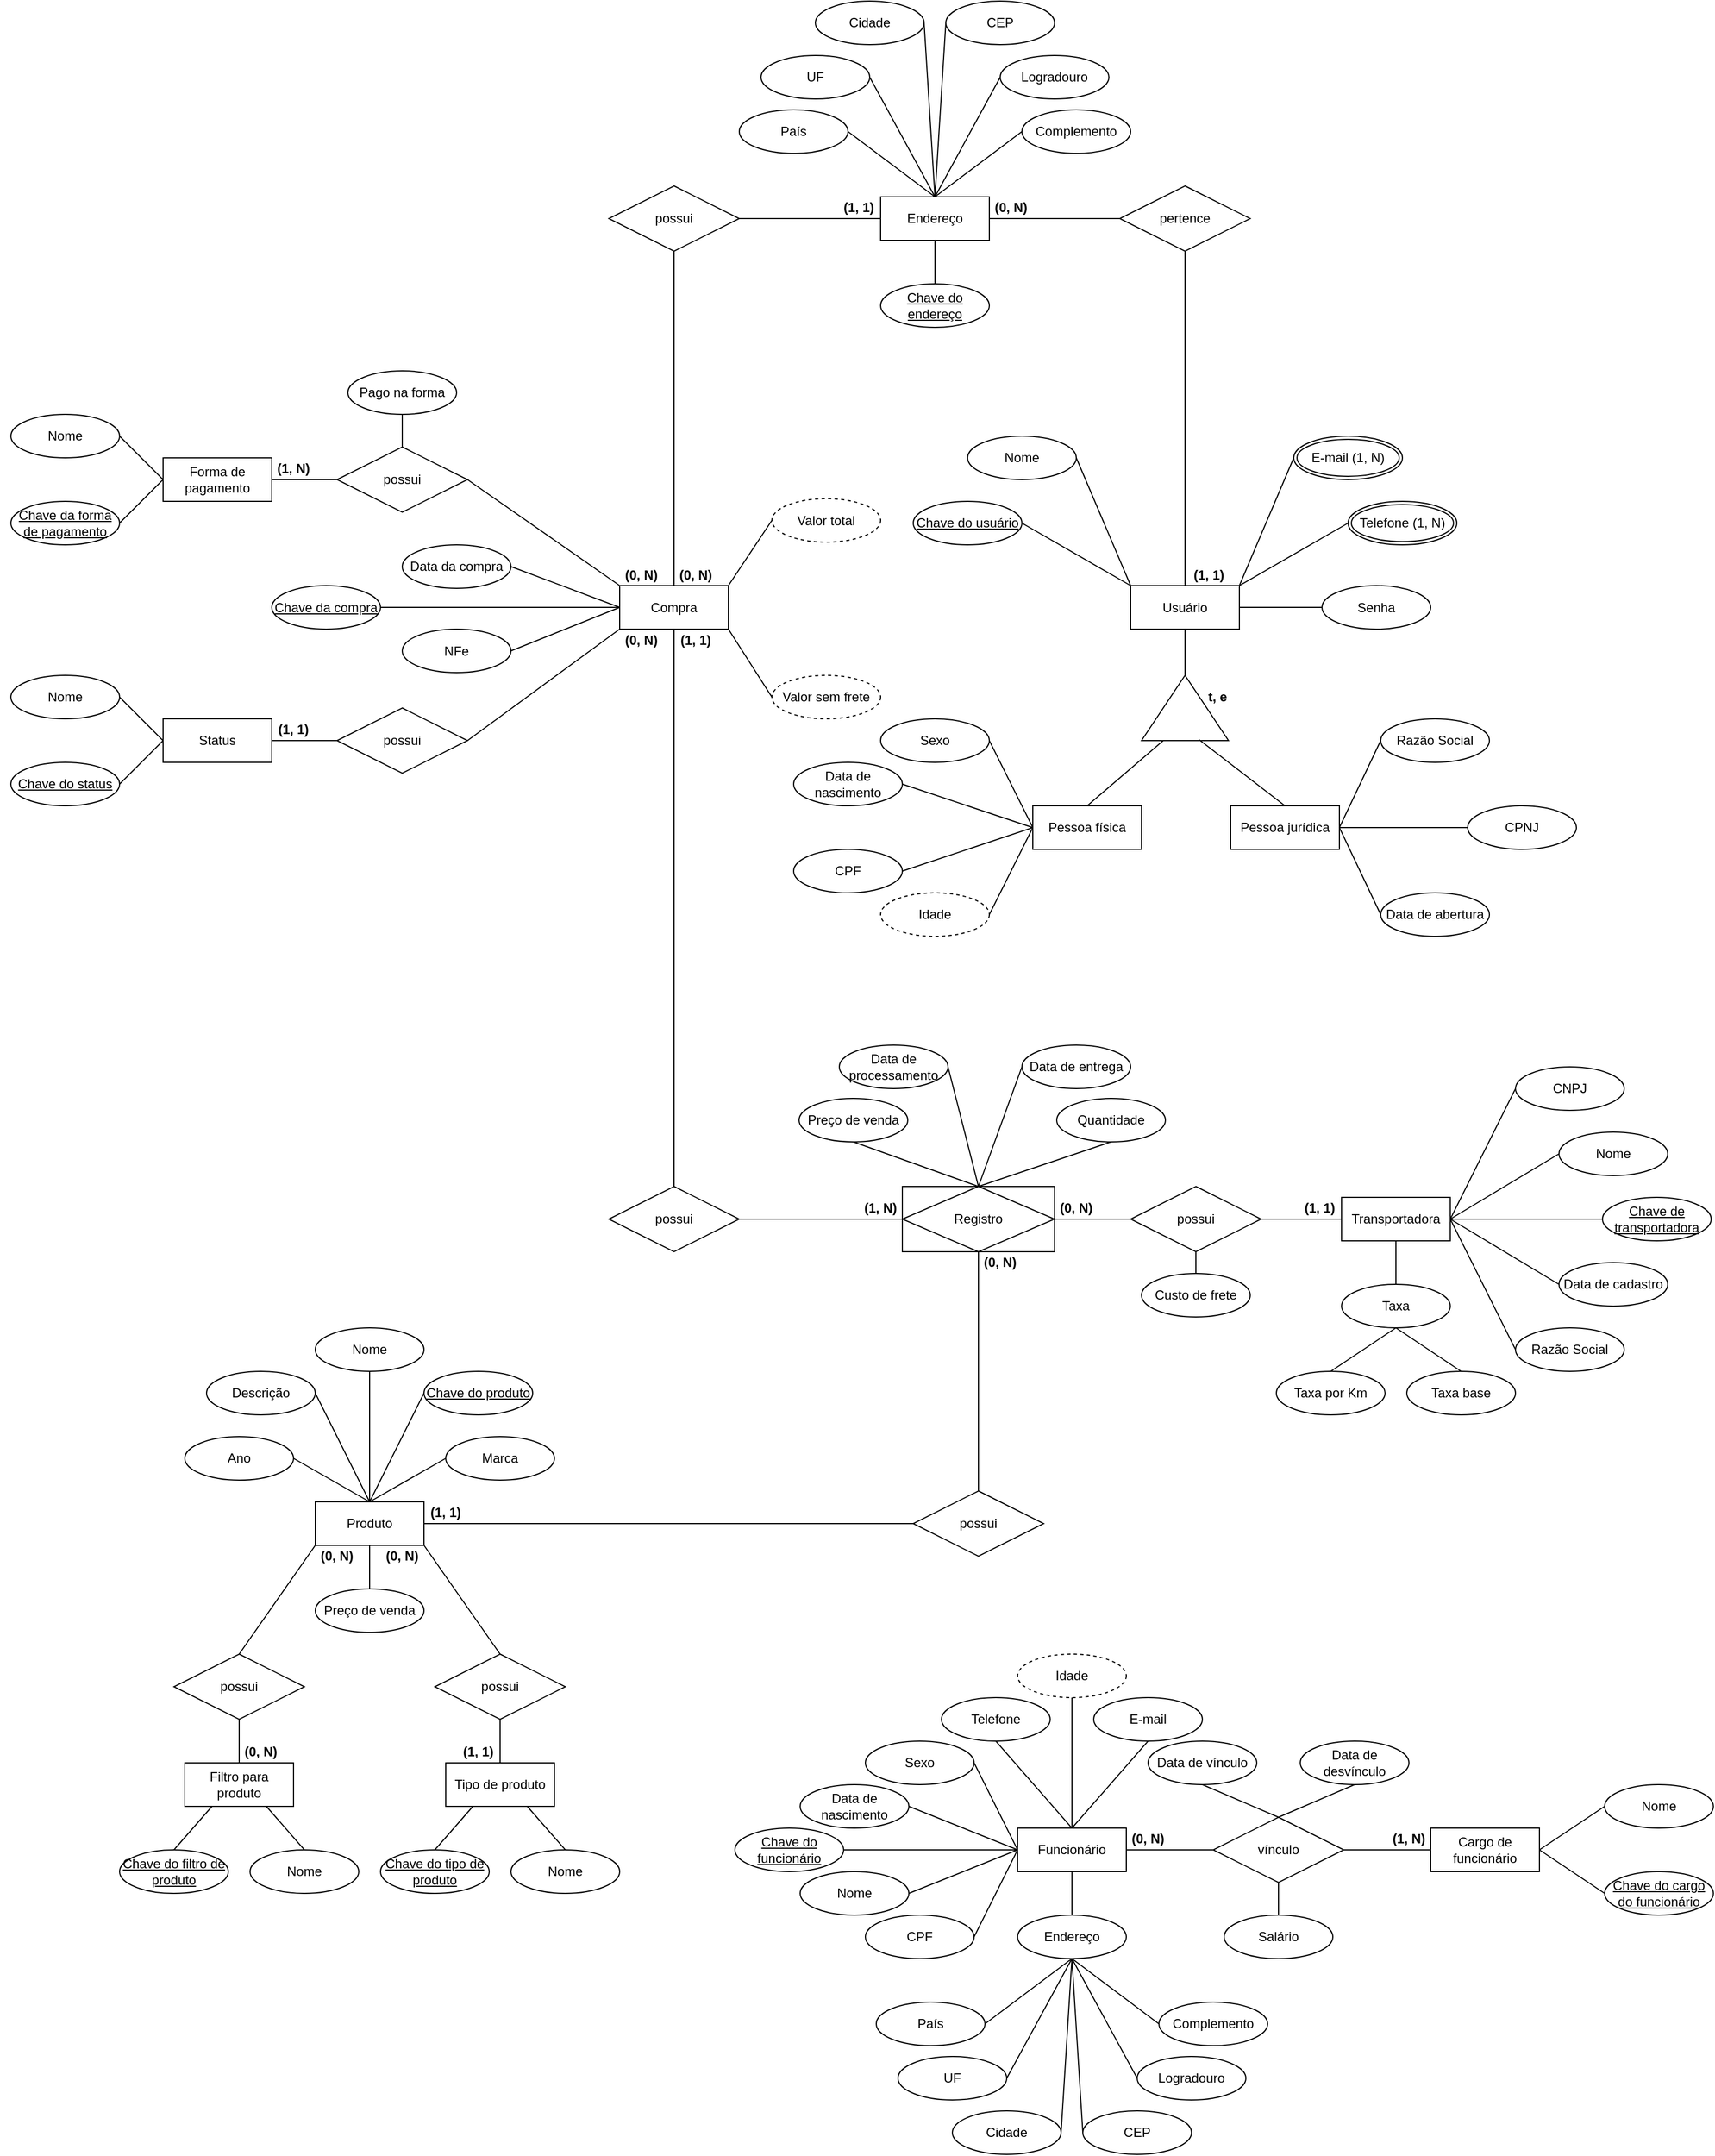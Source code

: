 <mxfile version="20.5.3" type="device"><diagram id="6PubQvJzjtlTXlUEa6b2" name="Página-1"><mxGraphModel dx="1038" dy="481" grid="1" gridSize="10" guides="1" tooltips="1" connect="1" arrows="1" fold="1" page="1" pageScale="1" pageWidth="1654" pageHeight="1169" math="0" shadow="0"><root><mxCell id="0"/><mxCell id="1" parent="0"/><mxCell id="pttRg0tZpNime1wXjwo2-2" value="Usuário" style="whiteSpace=wrap;html=1;align=center;" parent="1" vertex="1"><mxGeometry x="1064" y="617.5" width="100" height="40" as="geometry"/></mxCell><mxCell id="pttRg0tZpNime1wXjwo2-4" value="" style="triangle;whiteSpace=wrap;html=1;rotation=-90;" parent="1" vertex="1"><mxGeometry x="1084" y="690" width="60" height="80" as="geometry"/></mxCell><mxCell id="pttRg0tZpNime1wXjwo2-9" value="Endereço" style="whiteSpace=wrap;html=1;align=center;" parent="1" vertex="1"><mxGeometry x="834" y="260" width="100" height="40" as="geometry"/></mxCell><mxCell id="pttRg0tZpNime1wXjwo2-10" value="Compra" style="whiteSpace=wrap;html=1;align=center;" parent="1" vertex="1"><mxGeometry x="594" y="617.5" width="100" height="40" as="geometry"/></mxCell><mxCell id="pttRg0tZpNime1wXjwo2-28" value="" style="endArrow=none;html=1;rounded=0;exitX=0.5;exitY=1;exitDx=0;exitDy=0;entryX=1;entryY=0.5;entryDx=0;entryDy=0;" parent="1" source="pttRg0tZpNime1wXjwo2-2" target="pttRg0tZpNime1wXjwo2-4" edge="1"><mxGeometry relative="1" as="geometry"><mxPoint x="1244" y="710" as="sourcePoint"/><mxPoint x="1404" y="710" as="targetPoint"/></mxGeometry></mxCell><mxCell id="pttRg0tZpNime1wXjwo2-42" value="pertence" style="shape=rhombus;perimeter=rhombusPerimeter;whiteSpace=wrap;html=1;align=center;" parent="1" vertex="1"><mxGeometry x="1054" y="250" width="120" height="60" as="geometry"/></mxCell><mxCell id="pttRg0tZpNime1wXjwo2-43" value="" style="endArrow=none;html=1;rounded=0;exitX=0.5;exitY=1;exitDx=0;exitDy=0;entryX=0.5;entryY=0;entryDx=0;entryDy=0;" parent="1" source="pttRg0tZpNime1wXjwo2-42" target="pttRg0tZpNime1wXjwo2-2" edge="1"><mxGeometry relative="1" as="geometry"><mxPoint x="1174" y="650" as="sourcePoint"/><mxPoint x="1044" y="660" as="targetPoint"/></mxGeometry></mxCell><mxCell id="pttRg0tZpNime1wXjwo2-44" value="" style="endArrow=none;html=1;rounded=0;exitX=1;exitY=0.5;exitDx=0;exitDy=0;entryX=0;entryY=0.5;entryDx=0;entryDy=0;" parent="1" source="pttRg0tZpNime1wXjwo2-9" target="pttRg0tZpNime1wXjwo2-42" edge="1"><mxGeometry relative="1" as="geometry"><mxPoint x="1009" y="450" as="sourcePoint"/><mxPoint x="1074" y="450" as="targetPoint"/></mxGeometry></mxCell><mxCell id="pttRg0tZpNime1wXjwo2-45" value="" style="endArrow=none;html=1;rounded=0;exitX=0.5;exitY=1;exitDx=0;exitDy=0;entryX=0.5;entryY=0;entryDx=0;entryDy=0;" parent="1" source="pttRg0tZpNime1wXjwo2-10" target="pttRg0tZpNime1wXjwo2-46" edge="1"><mxGeometry relative="1" as="geometry"><mxPoint x="884" y="780" as="sourcePoint"/><mxPoint x="644" y="810" as="targetPoint"/></mxGeometry></mxCell><mxCell id="pttRg0tZpNime1wXjwo2-46" value="possui" style="shape=rhombus;perimeter=rhombusPerimeter;whiteSpace=wrap;html=1;align=center;" parent="1" vertex="1"><mxGeometry x="584" y="1170" width="120" height="60" as="geometry"/></mxCell><mxCell id="pttRg0tZpNime1wXjwo2-47" value="" style="endArrow=none;html=1;rounded=0;exitX=1;exitY=0.5;exitDx=0;exitDy=0;entryX=0;entryY=0.5;entryDx=0;entryDy=0;" parent="1" source="pttRg0tZpNime1wXjwo2-46" target="xD1RVOZ_EvE4Szt8IsrN-1" edge="1"><mxGeometry relative="1" as="geometry"><mxPoint x="1004" y="1140" as="sourcePoint"/><mxPoint x="840" y="1200" as="targetPoint"/></mxGeometry></mxCell><mxCell id="pttRg0tZpNime1wXjwo2-50" value="" style="endArrow=none;html=1;rounded=0;exitX=1;exitY=0.5;exitDx=0;exitDy=0;entryX=0;entryY=0;entryDx=0;entryDy=0;" parent="1" source="pttRg0tZpNime1wXjwo2-48" target="pttRg0tZpNime1wXjwo2-10" edge="1"><mxGeometry relative="1" as="geometry"><mxPoint x="604" y="677.5" as="sourcePoint"/><mxPoint x="604" y="747.5" as="targetPoint"/></mxGeometry></mxCell><mxCell id="pttRg0tZpNime1wXjwo2-51" value="" style="endArrow=none;html=1;rounded=0;entryX=0;entryY=0.5;entryDx=0;entryDy=0;exitX=1;exitY=0.5;exitDx=0;exitDy=0;" parent="1" source="xD1RVOZ_EvE4Szt8IsrN-1" target="pttRg0tZpNime1wXjwo2-52" edge="1"><mxGeometry relative="1" as="geometry"><mxPoint x="1000" y="1200" as="sourcePoint"/><mxPoint x="1014" y="1250" as="targetPoint"/></mxGeometry></mxCell><mxCell id="pttRg0tZpNime1wXjwo2-52" value="possui" style="shape=rhombus;perimeter=rhombusPerimeter;whiteSpace=wrap;html=1;align=center;" parent="1" vertex="1"><mxGeometry x="1064" y="1170" width="120" height="60" as="geometry"/></mxCell><mxCell id="pttRg0tZpNime1wXjwo2-53" value="" style="endArrow=none;html=1;rounded=0;exitX=1;exitY=0.5;exitDx=0;exitDy=0;entryX=0;entryY=0.5;entryDx=0;entryDy=0;" parent="1" source="pttRg0tZpNime1wXjwo2-52" target="pttRg0tZpNime1wXjwo2-12" edge="1"><mxGeometry relative="1" as="geometry"><mxPoint x="984" y="1210" as="sourcePoint"/><mxPoint x="1034" y="1210" as="targetPoint"/></mxGeometry></mxCell><mxCell id="pttRg0tZpNime1wXjwo2-57" value="possui" style="shape=rhombus;perimeter=rhombusPerimeter;whiteSpace=wrap;html=1;align=center;" parent="1" vertex="1"><mxGeometry x="864" y="1450" width="120" height="60" as="geometry"/></mxCell><mxCell id="pttRg0tZpNime1wXjwo2-58" value="" style="endArrow=none;html=1;rounded=0;entryX=0.5;entryY=0;entryDx=0;entryDy=0;exitX=0.5;exitY=1;exitDx=0;exitDy=0;" parent="1" source="xD1RVOZ_EvE4Szt8IsrN-1" target="pttRg0tZpNime1wXjwo2-57" edge="1"><mxGeometry relative="1" as="geometry"><mxPoint x="924" y="1240" as="sourcePoint"/><mxPoint x="1164" y="1390" as="targetPoint"/></mxGeometry></mxCell><mxCell id="IGEEKqgdGboVfT3QsioP-55" value="" style="endArrow=none;html=1;rounded=0;exitX=0.5;exitY=1;exitDx=0;exitDy=0;entryX=0.5;entryY=0;entryDx=0;entryDy=0;" parent="1" source="IGEEKqgdGboVfT3QsioP-62" target="xD1RVOZ_EvE4Szt8IsrN-1" edge="1"><mxGeometry relative="1" as="geometry"><mxPoint x="873" y="1209" as="sourcePoint"/><mxPoint x="924" y="1150" as="targetPoint"/></mxGeometry></mxCell><mxCell id="IGEEKqgdGboVfT3QsioP-59" value="" style="group" parent="1" vertex="1" connectable="0"><mxGeometry x="134" y="1300" width="460" height="520" as="geometry"/></mxCell><mxCell id="IGEEKqgdGboVfT3QsioP-56" value="" style="group" parent="IGEEKqgdGboVfT3QsioP-59" vertex="1" connectable="0"><mxGeometry x="60" width="340" height="280" as="geometry"/></mxCell><mxCell id="pttRg0tZpNime1wXjwo2-14" value="Produto" style="whiteSpace=wrap;html=1;align=center;" parent="IGEEKqgdGboVfT3QsioP-56" vertex="1"><mxGeometry x="120" y="160" width="100" height="40" as="geometry"/></mxCell><mxCell id="IGEEKqgdGboVfT3QsioP-9" value="Chave do produto" style="ellipse;whiteSpace=wrap;html=1;align=center;fontStyle=4;" parent="IGEEKqgdGboVfT3QsioP-56" vertex="1"><mxGeometry x="220" y="40" width="100" height="40" as="geometry"/></mxCell><mxCell id="IGEEKqgdGboVfT3QsioP-10" value="" style="endArrow=none;html=1;rounded=0;entryX=0.5;entryY=0;entryDx=0;entryDy=0;exitX=0;exitY=0.5;exitDx=0;exitDy=0;" parent="IGEEKqgdGboVfT3QsioP-56" source="IGEEKqgdGboVfT3QsioP-9" target="pttRg0tZpNime1wXjwo2-14" edge="1"><mxGeometry relative="1" as="geometry"><mxPoint x="390" y="190" as="sourcePoint"/><mxPoint x="550" y="190" as="targetPoint"/></mxGeometry></mxCell><mxCell id="IGEEKqgdGboVfT3QsioP-12" value="Nome" style="ellipse;whiteSpace=wrap;html=1;align=center;" parent="IGEEKqgdGboVfT3QsioP-56" vertex="1"><mxGeometry x="120" width="100" height="40" as="geometry"/></mxCell><mxCell id="IGEEKqgdGboVfT3QsioP-13" value="" style="endArrow=none;html=1;rounded=0;entryX=0.5;entryY=1;entryDx=0;entryDy=0;exitX=0.5;exitY=0;exitDx=0;exitDy=0;" parent="IGEEKqgdGboVfT3QsioP-56" source="pttRg0tZpNime1wXjwo2-14" target="IGEEKqgdGboVfT3QsioP-12" edge="1"><mxGeometry relative="1" as="geometry"><mxPoint x="390" y="190" as="sourcePoint"/><mxPoint x="550" y="190" as="targetPoint"/></mxGeometry></mxCell><mxCell id="IGEEKqgdGboVfT3QsioP-14" value="Descrição" style="ellipse;whiteSpace=wrap;html=1;align=center;" parent="IGEEKqgdGboVfT3QsioP-56" vertex="1"><mxGeometry x="20" y="40" width="100" height="40" as="geometry"/></mxCell><mxCell id="IGEEKqgdGboVfT3QsioP-15" value="" style="endArrow=none;html=1;rounded=0;entryX=1;entryY=0.5;entryDx=0;entryDy=0;exitX=0.5;exitY=0;exitDx=0;exitDy=0;" parent="IGEEKqgdGboVfT3QsioP-56" source="pttRg0tZpNime1wXjwo2-14" target="IGEEKqgdGboVfT3QsioP-14" edge="1"><mxGeometry relative="1" as="geometry"><mxPoint x="180" y="170" as="sourcePoint"/><mxPoint x="180" y="90" as="targetPoint"/></mxGeometry></mxCell><mxCell id="IGEEKqgdGboVfT3QsioP-16" value="Ano" style="ellipse;whiteSpace=wrap;html=1;align=center;" parent="IGEEKqgdGboVfT3QsioP-56" vertex="1"><mxGeometry y="100" width="100" height="40" as="geometry"/></mxCell><mxCell id="IGEEKqgdGboVfT3QsioP-17" value="" style="endArrow=none;html=1;rounded=0;entryX=1;entryY=0.5;entryDx=0;entryDy=0;exitX=0.5;exitY=0;exitDx=0;exitDy=0;" parent="IGEEKqgdGboVfT3QsioP-56" source="pttRg0tZpNime1wXjwo2-14" target="IGEEKqgdGboVfT3QsioP-16" edge="1"><mxGeometry relative="1" as="geometry"><mxPoint x="80" y="180" as="sourcePoint"/><mxPoint x="120" y="130" as="targetPoint"/></mxGeometry></mxCell><mxCell id="IGEEKqgdGboVfT3QsioP-18" value="Marca" style="ellipse;whiteSpace=wrap;html=1;align=center;" parent="IGEEKqgdGboVfT3QsioP-56" vertex="1"><mxGeometry x="240" y="100" width="100" height="40" as="geometry"/></mxCell><mxCell id="IGEEKqgdGboVfT3QsioP-19" value="" style="endArrow=none;html=1;rounded=0;entryX=0;entryY=0.5;entryDx=0;entryDy=0;exitX=0.5;exitY=0;exitDx=0;exitDy=0;" parent="IGEEKqgdGboVfT3QsioP-56" source="pttRg0tZpNime1wXjwo2-14" target="IGEEKqgdGboVfT3QsioP-18" edge="1"><mxGeometry relative="1" as="geometry"><mxPoint x="100" y="180" as="sourcePoint"/><mxPoint x="100" y="150" as="targetPoint"/></mxGeometry></mxCell><mxCell id="IGEEKqgdGboVfT3QsioP-20" value="Preço de venda" style="ellipse;whiteSpace=wrap;html=1;align=center;" parent="IGEEKqgdGboVfT3QsioP-56" vertex="1"><mxGeometry x="120" y="240" width="100" height="40" as="geometry"/></mxCell><mxCell id="IGEEKqgdGboVfT3QsioP-21" value="" style="endArrow=none;html=1;rounded=0;exitX=0.5;exitY=0;exitDx=0;exitDy=0;entryX=0.5;entryY=1;entryDx=0;entryDy=0;" parent="IGEEKqgdGboVfT3QsioP-56" source="IGEEKqgdGboVfT3QsioP-20" target="pttRg0tZpNime1wXjwo2-14" edge="1"><mxGeometry relative="1" as="geometry"><mxPoint x="260" y="240" as="sourcePoint"/><mxPoint x="420" y="240" as="targetPoint"/></mxGeometry></mxCell><mxCell id="IGEEKqgdGboVfT3QsioP-34" value="(1, 1)" style="text;html=1;strokeColor=none;fillColor=none;align=center;verticalAlign=middle;whiteSpace=wrap;rounded=0;fontStyle=1;fontSize=12;" parent="IGEEKqgdGboVfT3QsioP-56" vertex="1"><mxGeometry x="220" y="160" width="40" height="20" as="geometry"/></mxCell><mxCell id="IGEEKqgdGboVfT3QsioP-217" value="(0, N)" style="text;html=1;strokeColor=none;fillColor=none;align=center;verticalAlign=middle;whiteSpace=wrap;rounded=0;fontStyle=1;fontSize=12;" parent="IGEEKqgdGboVfT3QsioP-56" vertex="1"><mxGeometry x="120" y="200" width="40" height="20" as="geometry"/></mxCell><mxCell id="IGEEKqgdGboVfT3QsioP-220" value="(0, N)" style="text;html=1;strokeColor=none;fillColor=none;align=center;verticalAlign=middle;whiteSpace=wrap;rounded=0;fontStyle=1;fontSize=12;" parent="IGEEKqgdGboVfT3QsioP-56" vertex="1"><mxGeometry x="180" y="200" width="40" height="20" as="geometry"/></mxCell><mxCell id="IGEEKqgdGboVfT3QsioP-57" value="" style="group" parent="IGEEKqgdGboVfT3QsioP-59" vertex="1" connectable="0"><mxGeometry y="290" width="220" height="230" as="geometry"/></mxCell><mxCell id="pttRg0tZpNime1wXjwo2-13" value="Filtro para produto" style="whiteSpace=wrap;html=1;align=center;" parent="IGEEKqgdGboVfT3QsioP-57" vertex="1"><mxGeometry x="60" y="110" width="100" height="40" as="geometry"/></mxCell><mxCell id="pttRg0tZpNime1wXjwo2-64" value="possui" style="shape=rhombus;perimeter=rhombusPerimeter;whiteSpace=wrap;html=1;align=center;" parent="IGEEKqgdGboVfT3QsioP-57" vertex="1"><mxGeometry x="50" y="10" width="120" height="60" as="geometry"/></mxCell><mxCell id="pttRg0tZpNime1wXjwo2-68" value="" style="endArrow=none;html=1;rounded=0;exitX=0.5;exitY=1;exitDx=0;exitDy=0;entryX=0.5;entryY=0;entryDx=0;entryDy=0;" parent="IGEEKqgdGboVfT3QsioP-57" source="pttRg0tZpNime1wXjwo2-64" target="pttRg0tZpNime1wXjwo2-13" edge="1"><mxGeometry relative="1" as="geometry"><mxPoint x="290" y="-40" as="sourcePoint"/><mxPoint x="360" y="20" as="targetPoint"/></mxGeometry></mxCell><mxCell id="IGEEKqgdGboVfT3QsioP-1" value="Nome" style="ellipse;whiteSpace=wrap;html=1;align=center;" parent="IGEEKqgdGboVfT3QsioP-57" vertex="1"><mxGeometry x="120" y="190" width="100" height="40" as="geometry"/></mxCell><mxCell id="IGEEKqgdGboVfT3QsioP-2" value="Chave do filtro de produto" style="ellipse;whiteSpace=wrap;html=1;align=center;fontStyle=4;" parent="IGEEKqgdGboVfT3QsioP-57" vertex="1"><mxGeometry y="190" width="100" height="40" as="geometry"/></mxCell><mxCell id="IGEEKqgdGboVfT3QsioP-3" value="" style="endArrow=none;html=1;rounded=0;exitX=0.5;exitY=0;exitDx=0;exitDy=0;entryX=0.25;entryY=1;entryDx=0;entryDy=0;" parent="IGEEKqgdGboVfT3QsioP-57" source="IGEEKqgdGboVfT3QsioP-2" target="pttRg0tZpNime1wXjwo2-13" edge="1"><mxGeometry relative="1" as="geometry"><mxPoint x="455" y="30" as="sourcePoint"/><mxPoint x="615" y="30" as="targetPoint"/></mxGeometry></mxCell><mxCell id="IGEEKqgdGboVfT3QsioP-4" value="" style="endArrow=none;html=1;rounded=0;exitX=0.5;exitY=0;exitDx=0;exitDy=0;entryX=0.75;entryY=1;entryDx=0;entryDy=0;" parent="IGEEKqgdGboVfT3QsioP-57" source="IGEEKqgdGboVfT3QsioP-1" target="pttRg0tZpNime1wXjwo2-13" edge="1"><mxGeometry relative="1" as="geometry"><mxPoint x="60" y="200" as="sourcePoint"/><mxPoint x="120" y="170" as="targetPoint"/></mxGeometry></mxCell><mxCell id="IGEEKqgdGboVfT3QsioP-218" value="(0, N)" style="text;html=1;strokeColor=none;fillColor=none;align=center;verticalAlign=middle;whiteSpace=wrap;rounded=0;fontStyle=1;fontSize=12;" parent="IGEEKqgdGboVfT3QsioP-57" vertex="1"><mxGeometry x="110" y="90" width="40" height="20" as="geometry"/></mxCell><mxCell id="pttRg0tZpNime1wXjwo2-66" value="" style="endArrow=none;html=1;rounded=0;exitX=0;exitY=1;exitDx=0;exitDy=0;entryX=0.5;entryY=0;entryDx=0;entryDy=0;" parent="IGEEKqgdGboVfT3QsioP-59" source="pttRg0tZpNime1wXjwo2-14" target="pttRg0tZpNime1wXjwo2-64" edge="1"><mxGeometry relative="1" as="geometry"><mxPoint x="360" y="350" as="sourcePoint"/><mxPoint x="520" y="350" as="targetPoint"/></mxGeometry></mxCell><mxCell id="IGEEKqgdGboVfT3QsioP-58" value="" style="group" parent="IGEEKqgdGboVfT3QsioP-59" vertex="1" connectable="0"><mxGeometry x="240" y="300" width="220" height="220" as="geometry"/></mxCell><mxCell id="pttRg0tZpNime1wXjwo2-17" value="Tipo de produto" style="whiteSpace=wrap;html=1;align=center;" parent="IGEEKqgdGboVfT3QsioP-58" vertex="1"><mxGeometry x="60" y="100" width="100" height="40" as="geometry"/></mxCell><mxCell id="pttRg0tZpNime1wXjwo2-65" value="possui" style="shape=rhombus;perimeter=rhombusPerimeter;whiteSpace=wrap;html=1;align=center;" parent="IGEEKqgdGboVfT3QsioP-58" vertex="1"><mxGeometry x="50" width="120" height="60" as="geometry"/></mxCell><mxCell id="pttRg0tZpNime1wXjwo2-69" value="" style="endArrow=none;html=1;rounded=0;exitX=0.5;exitY=1;exitDx=0;exitDy=0;entryX=0.5;entryY=0;entryDx=0;entryDy=0;" parent="IGEEKqgdGboVfT3QsioP-58" source="pttRg0tZpNime1wXjwo2-65" target="pttRg0tZpNime1wXjwo2-17" edge="1"><mxGeometry relative="1" as="geometry"><mxPoint x="-120" y="70" as="sourcePoint"/><mxPoint x="-120" y="110" as="targetPoint"/></mxGeometry></mxCell><mxCell id="IGEEKqgdGboVfT3QsioP-5" value="Nome" style="ellipse;whiteSpace=wrap;html=1;align=center;" parent="IGEEKqgdGboVfT3QsioP-58" vertex="1"><mxGeometry x="120" y="180" width="100" height="40" as="geometry"/></mxCell><mxCell id="IGEEKqgdGboVfT3QsioP-6" value="Chave do tipo de produto" style="ellipse;whiteSpace=wrap;html=1;align=center;fontStyle=4;" parent="IGEEKqgdGboVfT3QsioP-58" vertex="1"><mxGeometry y="180" width="100" height="40" as="geometry"/></mxCell><mxCell id="IGEEKqgdGboVfT3QsioP-7" value="" style="endArrow=none;html=1;rounded=0;exitX=0.25;exitY=1;exitDx=0;exitDy=0;entryX=0.5;entryY=0;entryDx=0;entryDy=0;" parent="IGEEKqgdGboVfT3QsioP-58" source="pttRg0tZpNime1wXjwo2-17" target="IGEEKqgdGboVfT3QsioP-6" edge="1"><mxGeometry relative="1" as="geometry"><mxPoint x="-180" y="190" as="sourcePoint"/><mxPoint x="-145" y="150" as="targetPoint"/></mxGeometry></mxCell><mxCell id="IGEEKqgdGboVfT3QsioP-8" value="" style="endArrow=none;html=1;rounded=0;exitX=0.75;exitY=1;exitDx=0;exitDy=0;entryX=0.5;entryY=0;entryDx=0;entryDy=0;" parent="IGEEKqgdGboVfT3QsioP-58" source="pttRg0tZpNime1wXjwo2-17" target="IGEEKqgdGboVfT3QsioP-5" edge="1"><mxGeometry relative="1" as="geometry"><mxPoint x="95" y="150" as="sourcePoint"/><mxPoint x="60" y="190" as="targetPoint"/></mxGeometry></mxCell><mxCell id="IGEEKqgdGboVfT3QsioP-219" value="(1, 1)" style="text;html=1;strokeColor=none;fillColor=none;align=center;verticalAlign=middle;whiteSpace=wrap;rounded=0;fontStyle=1;fontSize=12;" parent="IGEEKqgdGboVfT3QsioP-58" vertex="1"><mxGeometry x="70" y="80" width="40" height="20" as="geometry"/></mxCell><mxCell id="pttRg0tZpNime1wXjwo2-67" value="" style="endArrow=none;html=1;rounded=0;exitX=1;exitY=1;exitDx=0;exitDy=0;entryX=0.5;entryY=0;entryDx=0;entryDy=0;" parent="IGEEKqgdGboVfT3QsioP-59" source="pttRg0tZpNime1wXjwo2-14" target="pttRg0tZpNime1wXjwo2-65" edge="1"><mxGeometry relative="1" as="geometry"><mxPoint x="190" y="210" as="sourcePoint"/><mxPoint x="120" y="270" as="targetPoint"/></mxGeometry></mxCell><mxCell id="pttRg0tZpNime1wXjwo2-55" value="" style="endArrow=none;html=1;rounded=0;exitX=1;exitY=0.5;exitDx=0;exitDy=0;entryX=0;entryY=0.5;entryDx=0;entryDy=0;" parent="1" source="pttRg0tZpNime1wXjwo2-14" target="pttRg0tZpNime1wXjwo2-57" edge="1"><mxGeometry relative="1" as="geometry"><mxPoint x="684" y="-410" as="sourcePoint"/><mxPoint x="584" y="1480" as="targetPoint"/></mxGeometry></mxCell><mxCell id="IGEEKqgdGboVfT3QsioP-62" value="Preço de venda" style="ellipse;whiteSpace=wrap;html=1;align=center;" parent="1" vertex="1"><mxGeometry x="759" y="1089" width="100" height="40" as="geometry"/></mxCell><mxCell id="IGEEKqgdGboVfT3QsioP-63" value="Quantidade" style="ellipse;whiteSpace=wrap;html=1;align=center;" parent="1" vertex="1"><mxGeometry x="996" y="1089" width="100" height="40" as="geometry"/></mxCell><mxCell id="IGEEKqgdGboVfT3QsioP-64" value="" style="endArrow=none;html=1;rounded=0;exitX=0.5;exitY=1;exitDx=0;exitDy=0;entryX=0.5;entryY=0;entryDx=0;entryDy=0;" parent="1" source="IGEEKqgdGboVfT3QsioP-63" target="xD1RVOZ_EvE4Szt8IsrN-1" edge="1"><mxGeometry relative="1" as="geometry"><mxPoint x="824" y="1279" as="sourcePoint"/><mxPoint x="924" y="1169.0" as="targetPoint"/></mxGeometry></mxCell><mxCell id="IGEEKqgdGboVfT3QsioP-65" value="Custo de frete" style="ellipse;whiteSpace=wrap;html=1;align=center;" parent="1" vertex="1"><mxGeometry x="1074" y="1250" width="100" height="40" as="geometry"/></mxCell><mxCell id="IGEEKqgdGboVfT3QsioP-66" value="" style="endArrow=none;html=1;rounded=0;exitX=0.5;exitY=0;exitDx=0;exitDy=0;entryX=0.5;entryY=1;entryDx=0;entryDy=0;" parent="1" source="IGEEKqgdGboVfT3QsioP-65" target="pttRg0tZpNime1wXjwo2-52" edge="1"><mxGeometry relative="1" as="geometry"><mxPoint x="814" y="1149" as="sourcePoint"/><mxPoint x="814" y="1189" as="targetPoint"/></mxGeometry></mxCell><mxCell id="IGEEKqgdGboVfT3QsioP-85" value="" style="group" parent="1" vertex="1" connectable="0"><mxGeometry x="1198" y="1060" width="400" height="320" as="geometry"/></mxCell><mxCell id="pttRg0tZpNime1wXjwo2-12" value="Transportadora" style="whiteSpace=wrap;html=1;align=center;" parent="IGEEKqgdGboVfT3QsioP-85" vertex="1"><mxGeometry x="60" y="120" width="100" height="40" as="geometry"/></mxCell><mxCell id="IGEEKqgdGboVfT3QsioP-67" value="Chave de transportadora" style="ellipse;whiteSpace=wrap;html=1;align=center;fontStyle=4;fontSize=12;" parent="IGEEKqgdGboVfT3QsioP-85" vertex="1"><mxGeometry x="300" y="120" width="100" height="40" as="geometry"/></mxCell><mxCell id="IGEEKqgdGboVfT3QsioP-68" value="Nome" style="ellipse;whiteSpace=wrap;html=1;align=center;" parent="IGEEKqgdGboVfT3QsioP-85" vertex="1"><mxGeometry x="260" y="60" width="100" height="40" as="geometry"/></mxCell><mxCell id="IGEEKqgdGboVfT3QsioP-69" value="CNPJ" style="ellipse;whiteSpace=wrap;html=1;align=center;" parent="IGEEKqgdGboVfT3QsioP-85" vertex="1"><mxGeometry x="220" width="100" height="40" as="geometry"/></mxCell><mxCell id="IGEEKqgdGboVfT3QsioP-70" value="Data de cadastro" style="ellipse;whiteSpace=wrap;html=1;align=center;" parent="IGEEKqgdGboVfT3QsioP-85" vertex="1"><mxGeometry x="260" y="180" width="100" height="40" as="geometry"/></mxCell><mxCell id="IGEEKqgdGboVfT3QsioP-73" value="Razão Social" style="ellipse;whiteSpace=wrap;html=1;align=center;fontSize=12;" parent="IGEEKqgdGboVfT3QsioP-85" vertex="1"><mxGeometry x="220" y="240" width="100" height="40" as="geometry"/></mxCell><mxCell id="IGEEKqgdGboVfT3QsioP-74" value="" style="endArrow=none;html=1;rounded=0;fontSize=12;exitX=0.5;exitY=0;exitDx=0;exitDy=0;entryX=0.5;entryY=1;entryDx=0;entryDy=0;" parent="IGEEKqgdGboVfT3QsioP-85" source="IGEEKqgdGboVfT3QsioP-71" target="pttRg0tZpNime1wXjwo2-12" edge="1"><mxGeometry relative="1" as="geometry"><mxPoint x="-110" y="130" as="sourcePoint"/><mxPoint x="50" y="130" as="targetPoint"/></mxGeometry></mxCell><mxCell id="IGEEKqgdGboVfT3QsioP-75" value="" style="endArrow=none;html=1;rounded=0;fontSize=12;exitX=0;exitY=0.5;exitDx=0;exitDy=0;entryX=1;entryY=0.5;entryDx=0;entryDy=0;" parent="IGEEKqgdGboVfT3QsioP-85" source="IGEEKqgdGboVfT3QsioP-69" target="pttRg0tZpNime1wXjwo2-12" edge="1"><mxGeometry relative="1" as="geometry"><mxPoint x="120" y="210" as="sourcePoint"/><mxPoint x="120" y="170" as="targetPoint"/></mxGeometry></mxCell><mxCell id="IGEEKqgdGboVfT3QsioP-76" value="" style="endArrow=none;html=1;rounded=0;fontSize=12;exitX=0;exitY=0.5;exitDx=0;exitDy=0;entryX=1;entryY=0.5;entryDx=0;entryDy=0;" parent="IGEEKqgdGboVfT3QsioP-85" source="IGEEKqgdGboVfT3QsioP-68" target="pttRg0tZpNime1wXjwo2-12" edge="1"><mxGeometry relative="1" as="geometry"><mxPoint x="230" y="30" as="sourcePoint"/><mxPoint x="170" y="150" as="targetPoint"/></mxGeometry></mxCell><mxCell id="IGEEKqgdGboVfT3QsioP-77" value="" style="endArrow=none;html=1;rounded=0;fontSize=12;exitX=0;exitY=0.5;exitDx=0;exitDy=0;entryX=1;entryY=0.5;entryDx=0;entryDy=0;" parent="IGEEKqgdGboVfT3QsioP-85" source="IGEEKqgdGboVfT3QsioP-67" target="pttRg0tZpNime1wXjwo2-12" edge="1"><mxGeometry relative="1" as="geometry"><mxPoint x="270" y="90" as="sourcePoint"/><mxPoint x="170" y="150" as="targetPoint"/></mxGeometry></mxCell><mxCell id="IGEEKqgdGboVfT3QsioP-78" value="" style="endArrow=none;html=1;rounded=0;fontSize=12;exitX=0;exitY=0.5;exitDx=0;exitDy=0;entryX=1;entryY=0.5;entryDx=0;entryDy=0;" parent="IGEEKqgdGboVfT3QsioP-85" source="IGEEKqgdGboVfT3QsioP-70" target="pttRg0tZpNime1wXjwo2-12" edge="1"><mxGeometry relative="1" as="geometry"><mxPoint x="310" y="150" as="sourcePoint"/><mxPoint x="170" y="150" as="targetPoint"/></mxGeometry></mxCell><mxCell id="IGEEKqgdGboVfT3QsioP-79" value="" style="endArrow=none;html=1;rounded=0;fontSize=12;exitX=0;exitY=0.5;exitDx=0;exitDy=0;entryX=1;entryY=0.5;entryDx=0;entryDy=0;" parent="IGEEKqgdGboVfT3QsioP-85" source="IGEEKqgdGboVfT3QsioP-73" target="pttRg0tZpNime1wXjwo2-12" edge="1"><mxGeometry relative="1" as="geometry"><mxPoint x="270" y="210" as="sourcePoint"/><mxPoint x="170" y="150" as="targetPoint"/></mxGeometry></mxCell><mxCell id="IGEEKqgdGboVfT3QsioP-84" value="" style="group" parent="IGEEKqgdGboVfT3QsioP-85" vertex="1" connectable="0"><mxGeometry y="200" width="220" height="120" as="geometry"/></mxCell><mxCell id="IGEEKqgdGboVfT3QsioP-71" value="Taxa" style="ellipse;whiteSpace=wrap;html=1;align=center;" parent="IGEEKqgdGboVfT3QsioP-84" vertex="1"><mxGeometry x="60" width="100" height="40" as="geometry"/></mxCell><mxCell id="IGEEKqgdGboVfT3QsioP-80" value="Taxa por Km" style="ellipse;whiteSpace=wrap;html=1;align=center;" parent="IGEEKqgdGboVfT3QsioP-84" vertex="1"><mxGeometry y="80" width="100" height="40" as="geometry"/></mxCell><mxCell id="IGEEKqgdGboVfT3QsioP-81" value="Taxa base" style="ellipse;whiteSpace=wrap;html=1;align=center;" parent="IGEEKqgdGboVfT3QsioP-84" vertex="1"><mxGeometry x="120" y="80" width="100" height="40" as="geometry"/></mxCell><mxCell id="IGEEKqgdGboVfT3QsioP-82" value="" style="endArrow=none;html=1;rounded=0;fontSize=12;exitX=0.5;exitY=0;exitDx=0;exitDy=0;entryX=0.5;entryY=1;entryDx=0;entryDy=0;" parent="IGEEKqgdGboVfT3QsioP-84" source="IGEEKqgdGboVfT3QsioP-80" target="IGEEKqgdGboVfT3QsioP-71" edge="1"><mxGeometry relative="1" as="geometry"><mxPoint x="-230" y="-70" as="sourcePoint"/><mxPoint x="-70" y="-70" as="targetPoint"/></mxGeometry></mxCell><mxCell id="IGEEKqgdGboVfT3QsioP-83" value="" style="endArrow=none;html=1;rounded=0;fontSize=12;exitX=0.5;exitY=0;exitDx=0;exitDy=0;entryX=0.5;entryY=1;entryDx=0;entryDy=0;" parent="IGEEKqgdGboVfT3QsioP-84" source="IGEEKqgdGboVfT3QsioP-81" target="IGEEKqgdGboVfT3QsioP-71" edge="1"><mxGeometry relative="1" as="geometry"><mxPoint x="60" y="90" as="sourcePoint"/><mxPoint x="120" y="50" as="targetPoint"/></mxGeometry></mxCell><mxCell id="IGEEKqgdGboVfT3QsioP-226" value="(1, 1)" style="text;html=1;strokeColor=none;fillColor=none;align=center;verticalAlign=middle;whiteSpace=wrap;rounded=0;fontStyle=1;fontSize=12;" parent="IGEEKqgdGboVfT3QsioP-85" vertex="1"><mxGeometry x="20" y="120" width="40" height="20" as="geometry"/></mxCell><mxCell id="IGEEKqgdGboVfT3QsioP-93" value="possui" style="shape=rhombus;perimeter=rhombusPerimeter;whiteSpace=wrap;html=1;align=center;" parent="1" vertex="1"><mxGeometry x="584" y="250" width="120" height="60" as="geometry"/></mxCell><mxCell id="IGEEKqgdGboVfT3QsioP-94" value="" style="endArrow=none;html=1;rounded=0;exitX=0;exitY=0.5;exitDx=0;exitDy=0;" parent="1" source="pttRg0tZpNime1wXjwo2-9" target="IGEEKqgdGboVfT3QsioP-93" edge="1"><mxGeometry relative="1" as="geometry"><mxPoint x="704" y="290" as="sourcePoint"/><mxPoint x="889" y="290" as="targetPoint"/></mxGeometry></mxCell><mxCell id="IGEEKqgdGboVfT3QsioP-95" value="" style="endArrow=none;html=1;rounded=0;exitX=0.5;exitY=0;exitDx=0;exitDy=0;entryX=0.5;entryY=1;entryDx=0;entryDy=0;" parent="1" source="pttRg0tZpNime1wXjwo2-10" target="IGEEKqgdGboVfT3QsioP-93" edge="1"><mxGeometry relative="1" as="geometry"><mxPoint x="654" y="467.5" as="sourcePoint"/><mxPoint x="664" y="530" as="targetPoint"/></mxGeometry></mxCell><mxCell id="IGEEKqgdGboVfT3QsioP-108" value="" style="endArrow=none;html=1;rounded=0;entryX=0;entryY=1;entryDx=0;entryDy=0;exitX=1;exitY=0.5;exitDx=0;exitDy=0;" parent="1" source="IGEEKqgdGboVfT3QsioP-107" target="pttRg0tZpNime1wXjwo2-10" edge="1"><mxGeometry relative="1" as="geometry"><mxPoint x="394" y="711.5" as="sourcePoint"/><mxPoint x="324" y="727.5" as="targetPoint"/></mxGeometry></mxCell><mxCell id="IGEEKqgdGboVfT3QsioP-109" value="" style="group" parent="1" vertex="1" connectable="0"><mxGeometry x="34" y="460" width="420" height="120" as="geometry"/></mxCell><mxCell id="pttRg0tZpNime1wXjwo2-48" value="possui" style="shape=rhombus;perimeter=rhombusPerimeter;whiteSpace=wrap;html=1;align=center;" parent="IGEEKqgdGboVfT3QsioP-109" vertex="1"><mxGeometry x="300" y="30" width="120" height="60" as="geometry"/></mxCell><mxCell id="IGEEKqgdGboVfT3QsioP-92" value="" style="group" parent="IGEEKqgdGboVfT3QsioP-109" vertex="1" connectable="0"><mxGeometry width="240" height="120" as="geometry"/></mxCell><mxCell id="pttRg0tZpNime1wXjwo2-18" value="Forma de pagamento" style="whiteSpace=wrap;html=1;align=center;" parent="IGEEKqgdGboVfT3QsioP-92" vertex="1"><mxGeometry x="140" y="40" width="100" height="40" as="geometry"/></mxCell><mxCell id="IGEEKqgdGboVfT3QsioP-88" value="Nome" style="ellipse;whiteSpace=wrap;html=1;align=center;fontSize=12;" parent="IGEEKqgdGboVfT3QsioP-92" vertex="1"><mxGeometry width="100" height="40" as="geometry"/></mxCell><mxCell id="IGEEKqgdGboVfT3QsioP-89" value="Chave da forma de pagamento" style="ellipse;whiteSpace=wrap;html=1;align=center;fontStyle=4;fontSize=12;" parent="IGEEKqgdGboVfT3QsioP-92" vertex="1"><mxGeometry y="80" width="100" height="40" as="geometry"/></mxCell><mxCell id="IGEEKqgdGboVfT3QsioP-90" value="" style="endArrow=none;html=1;rounded=0;exitX=0;exitY=0.5;exitDx=0;exitDy=0;entryX=1;entryY=0.5;entryDx=0;entryDy=0;" parent="IGEEKqgdGboVfT3QsioP-92" source="pttRg0tZpNime1wXjwo2-18" target="IGEEKqgdGboVfT3QsioP-89" edge="1"><mxGeometry relative="1" as="geometry"><mxPoint x="310" y="70" as="sourcePoint"/><mxPoint x="250" y="70" as="targetPoint"/></mxGeometry></mxCell><mxCell id="IGEEKqgdGboVfT3QsioP-91" value="" style="endArrow=none;html=1;rounded=0;exitX=0;exitY=0.5;exitDx=0;exitDy=0;entryX=1;entryY=0.5;entryDx=0;entryDy=0;" parent="IGEEKqgdGboVfT3QsioP-92" source="pttRg0tZpNime1wXjwo2-18" target="IGEEKqgdGboVfT3QsioP-88" edge="1"><mxGeometry relative="1" as="geometry"><mxPoint x="150" y="70" as="sourcePoint"/><mxPoint x="110" y="110" as="targetPoint"/></mxGeometry></mxCell><mxCell id="pttRg0tZpNime1wXjwo2-49" value="" style="endArrow=none;html=1;rounded=0;exitX=0;exitY=0.5;exitDx=0;exitDy=0;entryX=1;entryY=0.5;entryDx=0;entryDy=0;" parent="IGEEKqgdGboVfT3QsioP-109" source="pttRg0tZpNime1wXjwo2-48" target="pttRg0tZpNime1wXjwo2-18" edge="1"><mxGeometry relative="1" as="geometry"><mxPoint x="420" y="1440" as="sourcePoint"/><mxPoint x="580" y="1440" as="targetPoint"/></mxGeometry></mxCell><mxCell id="IGEEKqgdGboVfT3QsioP-233" value="(1, N)" style="text;html=1;strokeColor=none;fillColor=none;align=center;verticalAlign=middle;whiteSpace=wrap;rounded=0;fontStyle=1;fontSize=12;" parent="IGEEKqgdGboVfT3QsioP-109" vertex="1"><mxGeometry x="240" y="40" width="40" height="20" as="geometry"/></mxCell><mxCell id="IGEEKqgdGboVfT3QsioP-110" value="" style="group" parent="1" vertex="1" connectable="0"><mxGeometry x="24" y="700" width="430" height="120" as="geometry"/></mxCell><mxCell id="IGEEKqgdGboVfT3QsioP-102" value="" style="endArrow=none;html=1;rounded=0;entryX=1;entryY=0.5;entryDx=0;entryDy=0;exitX=0;exitY=0.5;exitDx=0;exitDy=0;" parent="IGEEKqgdGboVfT3QsioP-110" source="IGEEKqgdGboVfT3QsioP-107" target="IGEEKqgdGboVfT3QsioP-101" edge="1"><mxGeometry relative="1" as="geometry"><mxPoint x="340" y="35" as="sourcePoint"/><mxPoint x="890" y="75" as="targetPoint"/></mxGeometry></mxCell><mxCell id="IGEEKqgdGboVfT3QsioP-107" value="possui" style="shape=rhombus;perimeter=rhombusPerimeter;whiteSpace=wrap;html=1;align=center;" parent="IGEEKqgdGboVfT3QsioP-110" vertex="1"><mxGeometry x="310" y="30" width="120" height="60" as="geometry"/></mxCell><mxCell id="IGEEKqgdGboVfT3QsioP-100" value="" style="group" parent="IGEEKqgdGboVfT3QsioP-110" vertex="1" connectable="0"><mxGeometry x="10" width="240" height="120" as="geometry"/></mxCell><mxCell id="IGEEKqgdGboVfT3QsioP-101" value="Status" style="whiteSpace=wrap;html=1;align=center;" parent="IGEEKqgdGboVfT3QsioP-100" vertex="1"><mxGeometry x="140" y="40" width="100" height="40" as="geometry"/></mxCell><mxCell id="IGEEKqgdGboVfT3QsioP-103" value="Nome" style="ellipse;whiteSpace=wrap;html=1;align=center;fontSize=12;" parent="IGEEKqgdGboVfT3QsioP-100" vertex="1"><mxGeometry width="100" height="40" as="geometry"/></mxCell><mxCell id="IGEEKqgdGboVfT3QsioP-104" value="Chave do status" style="ellipse;whiteSpace=wrap;html=1;align=center;fontStyle=4;fontSize=12;" parent="IGEEKqgdGboVfT3QsioP-100" vertex="1"><mxGeometry y="80" width="100" height="40" as="geometry"/></mxCell><mxCell id="IGEEKqgdGboVfT3QsioP-105" value="" style="endArrow=none;html=1;rounded=0;exitX=0;exitY=0.5;exitDx=0;exitDy=0;entryX=1;entryY=0.5;entryDx=0;entryDy=0;" parent="IGEEKqgdGboVfT3QsioP-100" source="IGEEKqgdGboVfT3QsioP-101" target="IGEEKqgdGboVfT3QsioP-104" edge="1"><mxGeometry relative="1" as="geometry"><mxPoint x="310" y="70" as="sourcePoint"/><mxPoint x="250" y="70" as="targetPoint"/></mxGeometry></mxCell><mxCell id="IGEEKqgdGboVfT3QsioP-106" value="" style="endArrow=none;html=1;rounded=0;exitX=0;exitY=0.5;exitDx=0;exitDy=0;entryX=1;entryY=0.5;entryDx=0;entryDy=0;" parent="IGEEKqgdGboVfT3QsioP-100" source="IGEEKqgdGboVfT3QsioP-101" target="IGEEKqgdGboVfT3QsioP-103" edge="1"><mxGeometry relative="1" as="geometry"><mxPoint x="150" y="70" as="sourcePoint"/><mxPoint x="110" y="110" as="targetPoint"/></mxGeometry></mxCell><mxCell id="IGEEKqgdGboVfT3QsioP-229" value="(1, 1)" style="text;html=1;strokeColor=none;fillColor=none;align=center;verticalAlign=middle;whiteSpace=wrap;rounded=0;fontStyle=1;fontSize=12;" parent="IGEEKqgdGboVfT3QsioP-110" vertex="1"><mxGeometry x="250" y="40" width="40" height="20" as="geometry"/></mxCell><mxCell id="IGEEKqgdGboVfT3QsioP-112" value="Data da compra" style="ellipse;whiteSpace=wrap;html=1;align=center;fontSize=12;" parent="1" vertex="1"><mxGeometry x="394" y="580" width="100" height="40" as="geometry"/></mxCell><mxCell id="IGEEKqgdGboVfT3QsioP-114" value="Chave da compra" style="ellipse;whiteSpace=wrap;html=1;align=center;fontStyle=4;fontSize=12;" parent="1" vertex="1"><mxGeometry x="274" y="617.5" width="100" height="40" as="geometry"/></mxCell><mxCell id="IGEEKqgdGboVfT3QsioP-115" value="" style="endArrow=none;html=1;rounded=0;fontSize=12;exitX=1;exitY=0.5;exitDx=0;exitDy=0;entryX=0;entryY=0.5;entryDx=0;entryDy=0;" parent="1" source="IGEEKqgdGboVfT3QsioP-112" target="pttRg0tZpNime1wXjwo2-10" edge="1"><mxGeometry relative="1" as="geometry"><mxPoint x="554" y="670" as="sourcePoint"/><mxPoint x="574" y="640" as="targetPoint"/></mxGeometry></mxCell><mxCell id="IGEEKqgdGboVfT3QsioP-116" value="" style="endArrow=none;html=1;rounded=0;fontSize=12;exitX=1;exitY=0.5;exitDx=0;exitDy=0;entryX=0;entryY=0.5;entryDx=0;entryDy=0;" parent="1" source="IGEEKqgdGboVfT3QsioP-114" target="pttRg0tZpNime1wXjwo2-10" edge="1"><mxGeometry relative="1" as="geometry"><mxPoint x="464" y="607.5" as="sourcePoint"/><mxPoint x="584" y="640" as="targetPoint"/></mxGeometry></mxCell><mxCell id="IGEEKqgdGboVfT3QsioP-117" value="Valor total" style="ellipse;whiteSpace=wrap;html=1;align=center;dashed=1;fontSize=12;" parent="1" vertex="1"><mxGeometry x="734" y="537.5" width="100" height="40" as="geometry"/></mxCell><mxCell id="IGEEKqgdGboVfT3QsioP-118" value="Valor sem frete" style="ellipse;whiteSpace=wrap;html=1;align=center;dashed=1;fontSize=12;" parent="1" vertex="1"><mxGeometry x="734" y="700" width="100" height="40" as="geometry"/></mxCell><mxCell id="IGEEKqgdGboVfT3QsioP-119" value="" style="endArrow=none;html=1;rounded=0;fontSize=12;exitX=1;exitY=0;exitDx=0;exitDy=0;entryX=0;entryY=0.5;entryDx=0;entryDy=0;" parent="1" source="pttRg0tZpNime1wXjwo2-10" target="IGEEKqgdGboVfT3QsioP-117" edge="1"><mxGeometry relative="1" as="geometry"><mxPoint x="554" y="670" as="sourcePoint"/><mxPoint x="714" y="670" as="targetPoint"/></mxGeometry></mxCell><mxCell id="IGEEKqgdGboVfT3QsioP-120" value="" style="endArrow=none;html=1;rounded=0;fontSize=12;exitX=0;exitY=0.5;exitDx=0;exitDy=0;entryX=1;entryY=1;entryDx=0;entryDy=0;" parent="1" source="IGEEKqgdGboVfT3QsioP-118" target="pttRg0tZpNime1wXjwo2-10" edge="1"><mxGeometry relative="1" as="geometry"><mxPoint x="704" y="627.5" as="sourcePoint"/><mxPoint x="744" y="567.5" as="targetPoint"/></mxGeometry></mxCell><mxCell id="IGEEKqgdGboVfT3QsioP-122" value="Logradouro" style="ellipse;whiteSpace=wrap;html=1;align=center;fontSize=12;flipV=1;flipH=1;" parent="1" vertex="1"><mxGeometry x="944" y="130" width="100" height="40" as="geometry"/></mxCell><mxCell id="IGEEKqgdGboVfT3QsioP-123" value="CEP" style="ellipse;whiteSpace=wrap;html=1;align=center;fontSize=12;flipV=1;flipH=1;" parent="1" vertex="1"><mxGeometry x="894" y="80" width="100" height="40" as="geometry"/></mxCell><mxCell id="IGEEKqgdGboVfT3QsioP-124" value="País" style="ellipse;whiteSpace=wrap;html=1;align=center;fontSize=12;flipV=1;flipH=1;" parent="1" vertex="1"><mxGeometry x="704" y="180" width="100" height="40" as="geometry"/></mxCell><mxCell id="IGEEKqgdGboVfT3QsioP-125" value="UF" style="ellipse;whiteSpace=wrap;html=1;align=center;fontSize=12;flipV=1;flipH=1;" parent="1" vertex="1"><mxGeometry x="724" y="130" width="100" height="40" as="geometry"/></mxCell><mxCell id="IGEEKqgdGboVfT3QsioP-126" value="Cidade" style="ellipse;whiteSpace=wrap;html=1;align=center;fontSize=12;flipV=1;flipH=1;" parent="1" vertex="1"><mxGeometry x="774" y="80" width="100" height="40" as="geometry"/></mxCell><mxCell id="IGEEKqgdGboVfT3QsioP-127" value="Complemento" style="ellipse;whiteSpace=wrap;html=1;align=center;fontSize=12;flipV=1;flipH=1;" parent="1" vertex="1"><mxGeometry x="964" y="180" width="100" height="40" as="geometry"/></mxCell><mxCell id="IGEEKqgdGboVfT3QsioP-128" value="" style="endArrow=none;html=1;rounded=0;fontSize=12;entryX=1;entryY=0.5;entryDx=0;entryDy=0;exitX=0.5;exitY=0;exitDx=0;exitDy=0;" parent="1" source="pttRg0tZpNime1wXjwo2-9" target="IGEEKqgdGboVfT3QsioP-124" edge="1"><mxGeometry relative="1" as="geometry"><mxPoint x="884" y="-120" as="sourcePoint"/><mxPoint x="1954" y="1880" as="targetPoint"/></mxGeometry></mxCell><mxCell id="IGEEKqgdGboVfT3QsioP-129" value="" style="endArrow=none;html=1;rounded=0;fontSize=12;entryX=1;entryY=0.5;entryDx=0;entryDy=0;exitX=0.5;exitY=0;exitDx=0;exitDy=0;" parent="1" source="pttRg0tZpNime1wXjwo2-9" target="IGEEKqgdGboVfT3QsioP-125" edge="1"><mxGeometry relative="1" as="geometry"><mxPoint x="884" y="-120" as="sourcePoint"/><mxPoint x="1684" y="1960" as="targetPoint"/></mxGeometry></mxCell><mxCell id="IGEEKqgdGboVfT3QsioP-130" value="" style="endArrow=none;html=1;rounded=0;fontSize=12;entryX=1;entryY=0.5;entryDx=0;entryDy=0;exitX=0.5;exitY=0;exitDx=0;exitDy=0;" parent="1" source="pttRg0tZpNime1wXjwo2-9" target="IGEEKqgdGboVfT3QsioP-126" edge="1"><mxGeometry relative="1" as="geometry"><mxPoint x="884" y="-120" as="sourcePoint"/><mxPoint x="1714" y="1960" as="targetPoint"/></mxGeometry></mxCell><mxCell id="IGEEKqgdGboVfT3QsioP-131" value="" style="endArrow=none;html=1;rounded=0;fontSize=12;entryX=0;entryY=0.5;entryDx=0;entryDy=0;exitX=0.5;exitY=0;exitDx=0;exitDy=0;" parent="1" source="pttRg0tZpNime1wXjwo2-9" target="IGEEKqgdGboVfT3QsioP-123" edge="1"><mxGeometry relative="1" as="geometry"><mxPoint x="884" y="-120" as="sourcePoint"/><mxPoint x="1684" y="1910" as="targetPoint"/></mxGeometry></mxCell><mxCell id="IGEEKqgdGboVfT3QsioP-132" value="" style="endArrow=none;html=1;rounded=0;fontSize=12;entryX=0;entryY=0.5;entryDx=0;entryDy=0;exitX=0.5;exitY=0;exitDx=0;exitDy=0;" parent="1" source="pttRg0tZpNime1wXjwo2-9" target="IGEEKqgdGboVfT3QsioP-122" edge="1"><mxGeometry relative="1" as="geometry"><mxPoint x="884" y="-120" as="sourcePoint"/><mxPoint x="1714" y="1860" as="targetPoint"/></mxGeometry></mxCell><mxCell id="IGEEKqgdGboVfT3QsioP-133" value="" style="endArrow=none;html=1;rounded=0;fontSize=12;entryX=0;entryY=0.5;entryDx=0;entryDy=0;exitX=0.5;exitY=0;exitDx=0;exitDy=0;" parent="1" source="pttRg0tZpNime1wXjwo2-9" target="IGEEKqgdGboVfT3QsioP-127" edge="1"><mxGeometry relative="1" as="geometry"><mxPoint x="884" y="-120" as="sourcePoint"/><mxPoint x="1684" y="1860" as="targetPoint"/></mxGeometry></mxCell><mxCell id="IGEEKqgdGboVfT3QsioP-136" value="Chave do endereço" style="ellipse;whiteSpace=wrap;html=1;align=center;fontStyle=4;fontSize=12;" parent="1" vertex="1"><mxGeometry x="834" y="340" width="100" height="40" as="geometry"/></mxCell><mxCell id="IGEEKqgdGboVfT3QsioP-137" value="" style="endArrow=none;html=1;rounded=0;fontSize=12;exitX=0.5;exitY=1;exitDx=0;exitDy=0;entryX=0.5;entryY=0;entryDx=0;entryDy=0;" parent="1" source="pttRg0tZpNime1wXjwo2-9" target="IGEEKqgdGboVfT3QsioP-136" edge="1"><mxGeometry relative="1" as="geometry"><mxPoint x="894" y="450" as="sourcePoint"/><mxPoint x="1054" y="450" as="targetPoint"/></mxGeometry></mxCell><mxCell id="IGEEKqgdGboVfT3QsioP-138" value="Chave do usuário" style="ellipse;whiteSpace=wrap;html=1;align=center;fontStyle=4;fontSize=12;" parent="1" vertex="1"><mxGeometry x="864" y="540" width="100" height="40" as="geometry"/></mxCell><mxCell id="IGEEKqgdGboVfT3QsioP-139" value="NFe" style="ellipse;whiteSpace=wrap;html=1;align=center;fontSize=12;" parent="1" vertex="1"><mxGeometry x="394" y="657.5" width="100" height="40" as="geometry"/></mxCell><mxCell id="IGEEKqgdGboVfT3QsioP-140" value="" style="endArrow=none;html=1;rounded=0;fontSize=12;exitX=1;exitY=0.5;exitDx=0;exitDy=0;entryX=0;entryY=0.5;entryDx=0;entryDy=0;" parent="1" source="IGEEKqgdGboVfT3QsioP-139" target="pttRg0tZpNime1wXjwo2-10" edge="1"><mxGeometry relative="1" as="geometry"><mxPoint x="414" y="650" as="sourcePoint"/><mxPoint x="574" y="650" as="targetPoint"/></mxGeometry></mxCell><mxCell id="IGEEKqgdGboVfT3QsioP-141" value="Nome" style="ellipse;whiteSpace=wrap;html=1;align=center;fontSize=12;" parent="1" vertex="1"><mxGeometry x="914" y="480" width="100" height="40" as="geometry"/></mxCell><mxCell id="IGEEKqgdGboVfT3QsioP-142" value="E-mail (1, N)" style="ellipse;shape=doubleEllipse;margin=3;whiteSpace=wrap;html=1;align=center;fontSize=12;" parent="1" vertex="1"><mxGeometry x="1214" y="480" width="100" height="40" as="geometry"/></mxCell><mxCell id="IGEEKqgdGboVfT3QsioP-143" value="Telefone (1, N)" style="ellipse;shape=doubleEllipse;margin=3;whiteSpace=wrap;html=1;align=center;fontSize=12;" parent="1" vertex="1"><mxGeometry x="1264" y="540" width="100" height="40" as="geometry"/></mxCell><mxCell id="IGEEKqgdGboVfT3QsioP-144" value="" style="endArrow=none;html=1;rounded=0;fontSize=12;exitX=1;exitY=0.5;exitDx=0;exitDy=0;entryX=0;entryY=0;entryDx=0;entryDy=0;" parent="1" source="IGEEKqgdGboVfT3QsioP-138" target="pttRg0tZpNime1wXjwo2-2" edge="1"><mxGeometry relative="1" as="geometry"><mxPoint x="1024" y="700" as="sourcePoint"/><mxPoint x="1184" y="700" as="targetPoint"/></mxGeometry></mxCell><mxCell id="IGEEKqgdGboVfT3QsioP-145" value="" style="endArrow=none;html=1;rounded=0;fontSize=12;exitX=1;exitY=0.5;exitDx=0;exitDy=0;entryX=0;entryY=0;entryDx=0;entryDy=0;" parent="1" source="IGEEKqgdGboVfT3QsioP-141" target="pttRg0tZpNime1wXjwo2-2" edge="1"><mxGeometry relative="1" as="geometry"><mxPoint x="1024" y="570" as="sourcePoint"/><mxPoint x="1099" y="630" as="targetPoint"/></mxGeometry></mxCell><mxCell id="IGEEKqgdGboVfT3QsioP-146" value="" style="endArrow=none;html=1;rounded=0;fontSize=12;exitX=0;exitY=0.5;exitDx=0;exitDy=0;entryX=1;entryY=0;entryDx=0;entryDy=0;" parent="1" source="IGEEKqgdGboVfT3QsioP-142" target="pttRg0tZpNime1wXjwo2-2" edge="1"><mxGeometry relative="1" as="geometry"><mxPoint x="1074" y="510" as="sourcePoint"/><mxPoint x="1099" y="630" as="targetPoint"/></mxGeometry></mxCell><mxCell id="IGEEKqgdGboVfT3QsioP-147" value="" style="endArrow=none;html=1;rounded=0;fontSize=12;exitX=0;exitY=0.5;exitDx=0;exitDy=0;entryX=1;entryY=0;entryDx=0;entryDy=0;" parent="1" source="IGEEKqgdGboVfT3QsioP-143" target="pttRg0tZpNime1wXjwo2-2" edge="1"><mxGeometry relative="1" as="geometry"><mxPoint x="1174" y="510" as="sourcePoint"/><mxPoint x="1149" y="630" as="targetPoint"/></mxGeometry></mxCell><mxCell id="IGEEKqgdGboVfT3QsioP-157" value="t, e" style="text;html=1;strokeColor=none;fillColor=none;align=center;verticalAlign=middle;whiteSpace=wrap;rounded=0;fontStyle=1;fontSize=12;" parent="1" vertex="1"><mxGeometry x="1124" y="710" width="40" height="20" as="geometry"/></mxCell><mxCell id="IGEEKqgdGboVfT3QsioP-173" value="" style="group" parent="1" vertex="1" connectable="0"><mxGeometry x="1156" y="740" width="318" height="200" as="geometry"/></mxCell><mxCell id="pttRg0tZpNime1wXjwo2-7" value="Pessoa jurídica" style="whiteSpace=wrap;html=1;align=center;" parent="IGEEKqgdGboVfT3QsioP-173" vertex="1"><mxGeometry y="80" width="100" height="40" as="geometry"/></mxCell><mxCell id="pttRg0tZpNime1wXjwo2-31" value="" style="endArrow=none;html=1;rounded=0;exitX=0.013;exitY=0.663;exitDx=0;exitDy=0;entryX=0.5;entryY=0;entryDx=0;entryDy=0;exitPerimeter=0;" parent="IGEEKqgdGboVfT3QsioP-173" source="pttRg0tZpNime1wXjwo2-4" target="pttRg0tZpNime1wXjwo2-7" edge="1"><mxGeometry relative="1" as="geometry"><mxPoint x="-52" y="30" as="sourcePoint"/><mxPoint x="-122" y="70" as="targetPoint"/></mxGeometry></mxCell><mxCell id="IGEEKqgdGboVfT3QsioP-159" value="CPNJ" style="ellipse;whiteSpace=wrap;html=1;align=center;fontSize=12;" parent="IGEEKqgdGboVfT3QsioP-173" vertex="1"><mxGeometry x="218" y="80" width="100" height="40" as="geometry"/></mxCell><mxCell id="IGEEKqgdGboVfT3QsioP-163" value="Razão Social" style="ellipse;whiteSpace=wrap;html=1;align=center;fontSize=12;" parent="IGEEKqgdGboVfT3QsioP-173" vertex="1"><mxGeometry x="138" width="100" height="40" as="geometry"/></mxCell><mxCell id="IGEEKqgdGboVfT3QsioP-164" value="Data de abertura" style="ellipse;whiteSpace=wrap;html=1;align=center;fontSize=12;" parent="IGEEKqgdGboVfT3QsioP-173" vertex="1"><mxGeometry x="138" y="160" width="100" height="40" as="geometry"/></mxCell><mxCell id="IGEEKqgdGboVfT3QsioP-169" value="" style="endArrow=none;html=1;rounded=0;fontSize=12;entryX=0;entryY=0.5;entryDx=0;entryDy=0;exitX=1;exitY=0.5;exitDx=0;exitDy=0;" parent="IGEEKqgdGboVfT3QsioP-173" source="pttRg0tZpNime1wXjwo2-7" target="IGEEKqgdGboVfT3QsioP-164" edge="1"><mxGeometry relative="1" as="geometry"><mxPoint x="-212" y="190" as="sourcePoint"/><mxPoint x="-172" y="110" as="targetPoint"/></mxGeometry></mxCell><mxCell id="IGEEKqgdGboVfT3QsioP-170" value="" style="endArrow=none;html=1;rounded=0;fontSize=12;entryX=1;entryY=0.5;entryDx=0;entryDy=0;exitX=0;exitY=0.5;exitDx=0;exitDy=0;" parent="IGEEKqgdGboVfT3QsioP-173" source="IGEEKqgdGboVfT3QsioP-163" target="pttRg0tZpNime1wXjwo2-7" edge="1"><mxGeometry relative="1" as="geometry"><mxPoint x="110" y="110" as="sourcePoint"/><mxPoint x="148" y="190" as="targetPoint"/></mxGeometry></mxCell><mxCell id="IGEEKqgdGboVfT3QsioP-171" value="" style="endArrow=none;html=1;rounded=0;fontSize=12;entryX=1;entryY=0.5;entryDx=0;entryDy=0;exitX=0;exitY=0.5;exitDx=0;exitDy=0;" parent="IGEEKqgdGboVfT3QsioP-173" source="IGEEKqgdGboVfT3QsioP-159" target="pttRg0tZpNime1wXjwo2-7" edge="1"><mxGeometry relative="1" as="geometry"><mxPoint x="148" y="30" as="sourcePoint"/><mxPoint x="110" y="110" as="targetPoint"/></mxGeometry></mxCell><mxCell id="IGEEKqgdGboVfT3QsioP-174" value="" style="group" parent="1" vertex="1" connectable="0"><mxGeometry x="754" y="740" width="320" height="200" as="geometry"/></mxCell><mxCell id="pttRg0tZpNime1wXjwo2-6" value="Pessoa física" style="whiteSpace=wrap;html=1;align=center;" parent="IGEEKqgdGboVfT3QsioP-174" vertex="1"><mxGeometry x="220" y="80" width="100" height="40" as="geometry"/></mxCell><mxCell id="pttRg0tZpNime1wXjwo2-29" value="" style="endArrow=none;html=1;rounded=0;exitX=0;exitY=0.25;exitDx=0;exitDy=0;entryX=0.5;entryY=0;entryDx=0;entryDy=0;" parent="IGEEKqgdGboVfT3QsioP-174" source="pttRg0tZpNime1wXjwo2-4" target="pttRg0tZpNime1wXjwo2-6" edge="1"><mxGeometry relative="1" as="geometry"><mxPoint x="370" y="-70" as="sourcePoint"/><mxPoint x="370" y="-30" as="targetPoint"/></mxGeometry></mxCell><mxCell id="IGEEKqgdGboVfT3QsioP-158" value="CPF" style="ellipse;whiteSpace=wrap;html=1;align=center;fontSize=12;" parent="IGEEKqgdGboVfT3QsioP-174" vertex="1"><mxGeometry y="120" width="100" height="40" as="geometry"/></mxCell><mxCell id="IGEEKqgdGboVfT3QsioP-160" value="Sexo" style="ellipse;whiteSpace=wrap;html=1;align=center;fontSize=12;" parent="IGEEKqgdGboVfT3QsioP-174" vertex="1"><mxGeometry x="80" width="100" height="40" as="geometry"/></mxCell><mxCell id="IGEEKqgdGboVfT3QsioP-161" value="Data de nascimento" style="ellipse;whiteSpace=wrap;html=1;align=center;fontSize=12;" parent="IGEEKqgdGboVfT3QsioP-174" vertex="1"><mxGeometry y="40" width="100" height="40" as="geometry"/></mxCell><mxCell id="IGEEKqgdGboVfT3QsioP-162" value="Idade" style="ellipse;whiteSpace=wrap;html=1;align=center;dashed=1;fontSize=12;" parent="IGEEKqgdGboVfT3QsioP-174" vertex="1"><mxGeometry x="80" y="160" width="100" height="40" as="geometry"/></mxCell><mxCell id="IGEEKqgdGboVfT3QsioP-165" value="" style="endArrow=none;html=1;rounded=0;fontSize=12;entryX=1;entryY=0.5;entryDx=0;entryDy=0;exitX=0;exitY=0.5;exitDx=0;exitDy=0;" parent="IGEEKqgdGboVfT3QsioP-174" source="pttRg0tZpNime1wXjwo2-6" target="IGEEKqgdGboVfT3QsioP-160" edge="1"><mxGeometry relative="1" as="geometry"><mxPoint x="250" y="190" as="sourcePoint"/><mxPoint x="410" y="190" as="targetPoint"/></mxGeometry></mxCell><mxCell id="IGEEKqgdGboVfT3QsioP-166" value="" style="endArrow=none;html=1;rounded=0;fontSize=12;entryX=0;entryY=0.5;entryDx=0;entryDy=0;exitX=1;exitY=0.5;exitDx=0;exitDy=0;" parent="IGEEKqgdGboVfT3QsioP-174" source="IGEEKqgdGboVfT3QsioP-162" target="pttRg0tZpNime1wXjwo2-6" edge="1"><mxGeometry relative="1" as="geometry"><mxPoint x="230" y="110" as="sourcePoint"/><mxPoint x="190" y="30" as="targetPoint"/></mxGeometry></mxCell><mxCell id="IGEEKqgdGboVfT3QsioP-167" value="" style="endArrow=none;html=1;rounded=0;fontSize=12;entryX=0;entryY=0.5;entryDx=0;entryDy=0;exitX=1;exitY=0.5;exitDx=0;exitDy=0;" parent="IGEEKqgdGboVfT3QsioP-174" source="IGEEKqgdGboVfT3QsioP-158" target="pttRg0tZpNime1wXjwo2-6" edge="1"><mxGeometry relative="1" as="geometry"><mxPoint x="190" y="190" as="sourcePoint"/><mxPoint x="230" y="110" as="targetPoint"/></mxGeometry></mxCell><mxCell id="IGEEKqgdGboVfT3QsioP-168" value="" style="endArrow=none;html=1;rounded=0;fontSize=12;entryX=1;entryY=0.5;entryDx=0;entryDy=0;exitX=0;exitY=0.5;exitDx=0;exitDy=0;" parent="IGEEKqgdGboVfT3QsioP-174" source="pttRg0tZpNime1wXjwo2-6" target="IGEEKqgdGboVfT3QsioP-161" edge="1"><mxGeometry relative="1" as="geometry"><mxPoint x="110" y="150" as="sourcePoint"/><mxPoint x="230" y="110" as="targetPoint"/></mxGeometry></mxCell><mxCell id="IGEEKqgdGboVfT3QsioP-214" value="" style="group" parent="1" vertex="1" connectable="0"><mxGeometry x="700" y="1600" width="900" height="460" as="geometry"/></mxCell><mxCell id="pttRg0tZpNime1wXjwo2-3" value="Funcionário" style="whiteSpace=wrap;html=1;align=center;" parent="IGEEKqgdGboVfT3QsioP-214" vertex="1"><mxGeometry x="260" y="160" width="100" height="40" as="geometry"/></mxCell><mxCell id="pttRg0tZpNime1wXjwo2-19" value="Cargo de funcionário" style="whiteSpace=wrap;html=1;align=center;" parent="IGEEKqgdGboVfT3QsioP-214" vertex="1"><mxGeometry x="640" y="160" width="100" height="40" as="geometry"/></mxCell><mxCell id="pttRg0tZpNime1wXjwo2-21" value="vínculo" style="shape=rhombus;perimeter=rhombusPerimeter;whiteSpace=wrap;html=1;align=center;" parent="IGEEKqgdGboVfT3QsioP-214" vertex="1"><mxGeometry x="440" y="150" width="120" height="60" as="geometry"/></mxCell><mxCell id="pttRg0tZpNime1wXjwo2-22" value="Salário" style="ellipse;whiteSpace=wrap;html=1;align=center;" parent="IGEEKqgdGboVfT3QsioP-214" vertex="1"><mxGeometry x="450" y="240" width="100" height="40" as="geometry"/></mxCell><mxCell id="pttRg0tZpNime1wXjwo2-24" value="" style="endArrow=none;html=1;rounded=0;exitX=1;exitY=0.5;exitDx=0;exitDy=0;entryX=0;entryY=0.5;entryDx=0;entryDy=0;" parent="IGEEKqgdGboVfT3QsioP-214" source="pttRg0tZpNime1wXjwo2-3" target="pttRg0tZpNime1wXjwo2-21" edge="1"><mxGeometry relative="1" as="geometry"><mxPoint x="220" y="300" as="sourcePoint"/><mxPoint x="380" y="300" as="targetPoint"/></mxGeometry></mxCell><mxCell id="pttRg0tZpNime1wXjwo2-25" value="" style="endArrow=none;html=1;rounded=0;exitX=0.5;exitY=0;exitDx=0;exitDy=0;entryX=0.5;entryY=1;entryDx=0;entryDy=0;" parent="IGEEKqgdGboVfT3QsioP-214" source="pttRg0tZpNime1wXjwo2-22" target="pttRg0tZpNime1wXjwo2-21" edge="1"><mxGeometry relative="1" as="geometry"><mxPoint x="460" y="190" as="sourcePoint"/><mxPoint x="495" y="194" as="targetPoint"/></mxGeometry></mxCell><mxCell id="pttRg0tZpNime1wXjwo2-26" value="" style="endArrow=none;html=1;rounded=0;exitX=0;exitY=0.5;exitDx=0;exitDy=0;entryX=1;entryY=0.5;entryDx=0;entryDy=0;" parent="IGEEKqgdGboVfT3QsioP-214" source="pttRg0tZpNime1wXjwo2-19" target="pttRg0tZpNime1wXjwo2-21" edge="1"><mxGeometry relative="1" as="geometry"><mxPoint x="470" y="200" as="sourcePoint"/><mxPoint x="505" y="204" as="targetPoint"/></mxGeometry></mxCell><mxCell id="IGEEKqgdGboVfT3QsioP-175" value="Chave do funcionário" style="ellipse;whiteSpace=wrap;html=1;align=center;fontStyle=4;fontSize=12;" parent="IGEEKqgdGboVfT3QsioP-214" vertex="1"><mxGeometry y="160" width="100" height="40" as="geometry"/></mxCell><mxCell id="IGEEKqgdGboVfT3QsioP-176" value="Chave do cargo do funcionário" style="ellipse;whiteSpace=wrap;html=1;align=center;fontStyle=4;fontSize=12;" parent="IGEEKqgdGboVfT3QsioP-214" vertex="1"><mxGeometry x="800" y="200" width="100" height="40" as="geometry"/></mxCell><mxCell id="IGEEKqgdGboVfT3QsioP-178" value="Nome" style="ellipse;whiteSpace=wrap;html=1;align=center;fontSize=12;" parent="IGEEKqgdGboVfT3QsioP-214" vertex="1"><mxGeometry x="800" y="120" width="100" height="40" as="geometry"/></mxCell><mxCell id="IGEEKqgdGboVfT3QsioP-179" value="" style="endArrow=none;html=1;rounded=0;fontSize=12;exitX=1;exitY=0.5;exitDx=0;exitDy=0;entryX=0;entryY=0.5;entryDx=0;entryDy=0;" parent="IGEEKqgdGboVfT3QsioP-214" source="pttRg0tZpNime1wXjwo2-19" target="IGEEKqgdGboVfT3QsioP-178" edge="1"><mxGeometry relative="1" as="geometry"><mxPoint x="700" y="280" as="sourcePoint"/><mxPoint x="860" y="280" as="targetPoint"/></mxGeometry></mxCell><mxCell id="IGEEKqgdGboVfT3QsioP-180" value="" style="endArrow=none;html=1;rounded=0;fontSize=12;exitX=1;exitY=0.5;exitDx=0;exitDy=0;entryX=0;entryY=0.5;entryDx=0;entryDy=0;" parent="IGEEKqgdGboVfT3QsioP-214" source="pttRg0tZpNime1wXjwo2-19" target="IGEEKqgdGboVfT3QsioP-176" edge="1"><mxGeometry relative="1" as="geometry"><mxPoint x="750" y="190" as="sourcePoint"/><mxPoint x="810" y="150" as="targetPoint"/></mxGeometry></mxCell><mxCell id="IGEEKqgdGboVfT3QsioP-181" value="" style="endArrow=none;html=1;rounded=0;fontSize=12;exitX=1;exitY=0.5;exitDx=0;exitDy=0;entryX=0;entryY=0.5;entryDx=0;entryDy=0;" parent="IGEEKqgdGboVfT3QsioP-214" source="IGEEKqgdGboVfT3QsioP-175" target="pttRg0tZpNime1wXjwo2-3" edge="1"><mxGeometry relative="1" as="geometry"><mxPoint x="150" y="250" as="sourcePoint"/><mxPoint x="240" y="180" as="targetPoint"/></mxGeometry></mxCell><mxCell id="IGEEKqgdGboVfT3QsioP-182" value="Nome" style="ellipse;whiteSpace=wrap;html=1;align=center;fontSize=12;" parent="IGEEKqgdGboVfT3QsioP-214" vertex="1"><mxGeometry x="60" y="200" width="100" height="40" as="geometry"/></mxCell><mxCell id="IGEEKqgdGboVfT3QsioP-183" value="CPF" style="ellipse;whiteSpace=wrap;html=1;align=center;fontSize=12;" parent="IGEEKqgdGboVfT3QsioP-214" vertex="1"><mxGeometry x="120" y="240" width="100" height="40" as="geometry"/></mxCell><mxCell id="IGEEKqgdGboVfT3QsioP-188" value="Sexo" style="ellipse;whiteSpace=wrap;html=1;align=center;fontSize=12;" parent="IGEEKqgdGboVfT3QsioP-214" vertex="1"><mxGeometry x="120" y="80" width="100" height="40" as="geometry"/></mxCell><mxCell id="IGEEKqgdGboVfT3QsioP-189" value="Data de nascimento" style="ellipse;whiteSpace=wrap;html=1;align=center;fontSize=12;" parent="IGEEKqgdGboVfT3QsioP-214" vertex="1"><mxGeometry x="60" y="120" width="100" height="40" as="geometry"/></mxCell><mxCell id="IGEEKqgdGboVfT3QsioP-190" value="Idade" style="ellipse;whiteSpace=wrap;html=1;align=center;dashed=1;fontSize=12;" parent="IGEEKqgdGboVfT3QsioP-214" vertex="1"><mxGeometry x="260" width="100" height="40" as="geometry"/></mxCell><mxCell id="IGEEKqgdGboVfT3QsioP-191" value="Data de desvínculo" style="ellipse;whiteSpace=wrap;html=1;align=center;fontSize=12;" parent="IGEEKqgdGboVfT3QsioP-214" vertex="1"><mxGeometry x="520" y="80" width="100" height="40" as="geometry"/></mxCell><mxCell id="IGEEKqgdGboVfT3QsioP-192" value="" style="endArrow=none;html=1;rounded=0;exitX=0.5;exitY=1;exitDx=0;exitDy=0;entryX=0.5;entryY=0;entryDx=0;entryDy=0;" parent="IGEEKqgdGboVfT3QsioP-214" source="IGEEKqgdGboVfT3QsioP-191" target="pttRg0tZpNime1wXjwo2-21" edge="1"><mxGeometry relative="1" as="geometry"><mxPoint x="490" y="250" as="sourcePoint"/><mxPoint x="555" y="220" as="targetPoint"/></mxGeometry></mxCell><mxCell id="IGEEKqgdGboVfT3QsioP-193" value="" style="endArrow=none;html=1;rounded=0;fontSize=12;exitX=1;exitY=0.5;exitDx=0;exitDy=0;entryX=0;entryY=0.5;entryDx=0;entryDy=0;" parent="IGEEKqgdGboVfT3QsioP-214" source="IGEEKqgdGboVfT3QsioP-182" target="pttRg0tZpNime1wXjwo2-3" edge="1"><mxGeometry relative="1" as="geometry"><mxPoint x="110" y="190" as="sourcePoint"/><mxPoint x="240" y="180" as="targetPoint"/></mxGeometry></mxCell><mxCell id="IGEEKqgdGboVfT3QsioP-194" value="" style="endArrow=none;html=1;rounded=0;fontSize=12;exitX=1;exitY=0.5;exitDx=0;exitDy=0;entryX=0;entryY=0.5;entryDx=0;entryDy=0;" parent="IGEEKqgdGboVfT3QsioP-214" source="IGEEKqgdGboVfT3QsioP-183" target="pttRg0tZpNime1wXjwo2-3" edge="1"><mxGeometry relative="1" as="geometry"><mxPoint x="170" y="230" as="sourcePoint"/><mxPoint x="240" y="180" as="targetPoint"/></mxGeometry></mxCell><mxCell id="IGEEKqgdGboVfT3QsioP-195" value="Endereço" style="ellipse;whiteSpace=wrap;html=1;align=center;fontSize=12;" parent="IGEEKqgdGboVfT3QsioP-214" vertex="1"><mxGeometry x="260" y="240" width="100" height="40" as="geometry"/></mxCell><mxCell id="IGEEKqgdGboVfT3QsioP-196" value="Logradouro" style="ellipse;whiteSpace=wrap;html=1;align=center;fontSize=12;" parent="IGEEKqgdGboVfT3QsioP-214" vertex="1"><mxGeometry x="370" y="370" width="100" height="40" as="geometry"/></mxCell><mxCell id="IGEEKqgdGboVfT3QsioP-197" value="CEP" style="ellipse;whiteSpace=wrap;html=1;align=center;fontSize=12;" parent="IGEEKqgdGboVfT3QsioP-214" vertex="1"><mxGeometry x="320" y="420" width="100" height="40" as="geometry"/></mxCell><mxCell id="IGEEKqgdGboVfT3QsioP-198" value="País" style="ellipse;whiteSpace=wrap;html=1;align=center;fontSize=12;" parent="IGEEKqgdGboVfT3QsioP-214" vertex="1"><mxGeometry x="130" y="320" width="100" height="40" as="geometry"/></mxCell><mxCell id="IGEEKqgdGboVfT3QsioP-199" value="UF" style="ellipse;whiteSpace=wrap;html=1;align=center;fontSize=12;" parent="IGEEKqgdGboVfT3QsioP-214" vertex="1"><mxGeometry x="150" y="370" width="100" height="40" as="geometry"/></mxCell><mxCell id="IGEEKqgdGboVfT3QsioP-200" value="Cidade" style="ellipse;whiteSpace=wrap;html=1;align=center;fontSize=12;" parent="IGEEKqgdGboVfT3QsioP-214" vertex="1"><mxGeometry x="200" y="420" width="100" height="40" as="geometry"/></mxCell><mxCell id="IGEEKqgdGboVfT3QsioP-201" value="Complemento" style="ellipse;whiteSpace=wrap;html=1;align=center;fontSize=12;" parent="IGEEKqgdGboVfT3QsioP-214" vertex="1"><mxGeometry x="390" y="320" width="100" height="40" as="geometry"/></mxCell><mxCell id="IGEEKqgdGboVfT3QsioP-202" value="" style="endArrow=none;html=1;rounded=0;fontSize=12;entryX=1;entryY=0.5;entryDx=0;entryDy=0;exitX=0.5;exitY=1;exitDx=0;exitDy=0;" parent="IGEEKqgdGboVfT3QsioP-214" source="IGEEKqgdGboVfT3QsioP-195" target="IGEEKqgdGboVfT3QsioP-198" edge="1"><mxGeometry relative="1" as="geometry"><mxPoint x="-480" y="-1940" as="sourcePoint"/><mxPoint x="-840" y="-1860" as="targetPoint"/></mxGeometry></mxCell><mxCell id="IGEEKqgdGboVfT3QsioP-203" value="" style="endArrow=none;html=1;rounded=0;fontSize=12;entryX=1;entryY=0.5;entryDx=0;entryDy=0;exitX=0.5;exitY=1;exitDx=0;exitDy=0;" parent="IGEEKqgdGboVfT3QsioP-214" source="IGEEKqgdGboVfT3QsioP-195" target="IGEEKqgdGboVfT3QsioP-199" edge="1"><mxGeometry relative="1" as="geometry"><mxPoint x="-470" y="-1950" as="sourcePoint"/><mxPoint x="-550" y="-1890" as="targetPoint"/></mxGeometry></mxCell><mxCell id="IGEEKqgdGboVfT3QsioP-204" value="" style="endArrow=none;html=1;rounded=0;fontSize=12;entryX=1;entryY=0.5;entryDx=0;entryDy=0;exitX=0.5;exitY=1;exitDx=0;exitDy=0;" parent="IGEEKqgdGboVfT3QsioP-214" source="IGEEKqgdGboVfT3QsioP-195" target="IGEEKqgdGboVfT3QsioP-200" edge="1"><mxGeometry relative="1" as="geometry"><mxPoint x="-460" y="-1920" as="sourcePoint"/><mxPoint x="-530" y="-1840" as="targetPoint"/></mxGeometry></mxCell><mxCell id="IGEEKqgdGboVfT3QsioP-205" value="" style="endArrow=none;html=1;rounded=0;fontSize=12;entryX=0;entryY=0.5;entryDx=0;entryDy=0;exitX=0.5;exitY=1;exitDx=0;exitDy=0;" parent="IGEEKqgdGboVfT3QsioP-214" source="IGEEKqgdGboVfT3QsioP-195" target="IGEEKqgdGboVfT3QsioP-197" edge="1"><mxGeometry relative="1" as="geometry"><mxPoint x="-470" y="-1950" as="sourcePoint"/><mxPoint x="-480" y="-1790" as="targetPoint"/></mxGeometry></mxCell><mxCell id="IGEEKqgdGboVfT3QsioP-206" value="" style="endArrow=none;html=1;rounded=0;fontSize=12;entryX=0;entryY=0.5;entryDx=0;entryDy=0;exitX=0.5;exitY=1;exitDx=0;exitDy=0;" parent="IGEEKqgdGboVfT3QsioP-214" source="IGEEKqgdGboVfT3QsioP-195" target="IGEEKqgdGboVfT3QsioP-196" edge="1"><mxGeometry relative="1" as="geometry"><mxPoint x="-470" y="-1950" as="sourcePoint"/><mxPoint x="-460" y="-1790" as="targetPoint"/></mxGeometry></mxCell><mxCell id="IGEEKqgdGboVfT3QsioP-207" value="" style="endArrow=none;html=1;rounded=0;fontSize=12;entryX=0;entryY=0.5;entryDx=0;entryDy=0;exitX=0.5;exitY=1;exitDx=0;exitDy=0;" parent="IGEEKqgdGboVfT3QsioP-214" source="IGEEKqgdGboVfT3QsioP-195" target="IGEEKqgdGboVfT3QsioP-201" edge="1"><mxGeometry relative="1" as="geometry"><mxPoint x="-470" y="-1950" as="sourcePoint"/><mxPoint x="-410" y="-1840" as="targetPoint"/></mxGeometry></mxCell><mxCell id="IGEEKqgdGboVfT3QsioP-208" value="" style="endArrow=none;html=1;rounded=0;fontSize=12;exitX=0;exitY=0.5;exitDx=0;exitDy=0;entryX=1;entryY=0.5;entryDx=0;entryDy=0;" parent="IGEEKqgdGboVfT3QsioP-214" source="pttRg0tZpNime1wXjwo2-3" target="IGEEKqgdGboVfT3QsioP-189" edge="1"><mxGeometry relative="1" as="geometry"><mxPoint x="110" y="190" as="sourcePoint"/><mxPoint x="270" y="190" as="targetPoint"/></mxGeometry></mxCell><mxCell id="IGEEKqgdGboVfT3QsioP-209" value="" style="endArrow=none;html=1;rounded=0;fontSize=12;exitX=0;exitY=0.5;exitDx=0;exitDy=0;entryX=1;entryY=0.5;entryDx=0;entryDy=0;" parent="IGEEKqgdGboVfT3QsioP-214" source="pttRg0tZpNime1wXjwo2-3" target="IGEEKqgdGboVfT3QsioP-188" edge="1"><mxGeometry relative="1" as="geometry"><mxPoint x="270" y="190" as="sourcePoint"/><mxPoint x="170" y="150" as="targetPoint"/></mxGeometry></mxCell><mxCell id="IGEEKqgdGboVfT3QsioP-210" value="" style="endArrow=none;html=1;rounded=0;fontSize=12;exitX=0.5;exitY=0;exitDx=0;exitDy=0;entryX=0.5;entryY=1;entryDx=0;entryDy=0;" parent="IGEEKqgdGboVfT3QsioP-214" source="pttRg0tZpNime1wXjwo2-3" edge="1"><mxGeometry relative="1" as="geometry"><mxPoint x="270" y="190" as="sourcePoint"/><mxPoint x="240" y="80" as="targetPoint"/></mxGeometry></mxCell><mxCell id="IGEEKqgdGboVfT3QsioP-211" value="" style="endArrow=none;html=1;rounded=0;fontSize=12;exitX=0.5;exitY=0;exitDx=0;exitDy=0;entryX=0.5;entryY=1;entryDx=0;entryDy=0;" parent="IGEEKqgdGboVfT3QsioP-214" source="pttRg0tZpNime1wXjwo2-3" target="Mj1o8EUv1CYQaReZfT2h-1" edge="1"><mxGeometry relative="1" as="geometry"><mxPoint x="320" y="170" as="sourcePoint"/><mxPoint x="380" y="100" as="targetPoint"/></mxGeometry></mxCell><mxCell id="IGEEKqgdGboVfT3QsioP-212" value="" style="endArrow=none;html=1;rounded=0;fontSize=12;exitX=0.5;exitY=1;exitDx=0;exitDy=0;entryX=0.5;entryY=0;entryDx=0;entryDy=0;" parent="IGEEKqgdGboVfT3QsioP-214" source="IGEEKqgdGboVfT3QsioP-190" target="pttRg0tZpNime1wXjwo2-3" edge="1"><mxGeometry relative="1" as="geometry"><mxPoint x="320" y="170" as="sourcePoint"/><mxPoint x="390" y="90" as="targetPoint"/></mxGeometry></mxCell><mxCell id="IGEEKqgdGboVfT3QsioP-213" value="" style="endArrow=none;html=1;rounded=0;fontSize=12;exitX=0.5;exitY=1;exitDx=0;exitDy=0;entryX=0.5;entryY=0;entryDx=0;entryDy=0;" parent="IGEEKqgdGboVfT3QsioP-214" source="pttRg0tZpNime1wXjwo2-3" target="IGEEKqgdGboVfT3QsioP-195" edge="1"><mxGeometry relative="1" as="geometry"><mxPoint x="320" y="50" as="sourcePoint"/><mxPoint x="320" y="170" as="targetPoint"/></mxGeometry></mxCell><mxCell id="IGEEKqgdGboVfT3QsioP-215" value="(0, N)" style="text;html=1;strokeColor=none;fillColor=none;align=center;verticalAlign=middle;whiteSpace=wrap;rounded=0;fontStyle=1;fontSize=12;" parent="IGEEKqgdGboVfT3QsioP-214" vertex="1"><mxGeometry x="360" y="160" width="40" height="20" as="geometry"/></mxCell><mxCell id="IGEEKqgdGboVfT3QsioP-216" value="(1, N)" style="text;html=1;strokeColor=none;fillColor=none;align=center;verticalAlign=middle;whiteSpace=wrap;rounded=0;fontStyle=1;fontSize=12;" parent="IGEEKqgdGboVfT3QsioP-214" vertex="1"><mxGeometry x="600" y="160" width="40" height="20" as="geometry"/></mxCell><mxCell id="Mj1o8EUv1CYQaReZfT2h-1" value="E-mail" style="ellipse;whiteSpace=wrap;html=1;align=center;" parent="IGEEKqgdGboVfT3QsioP-214" vertex="1"><mxGeometry x="330" y="40" width="100" height="40" as="geometry"/></mxCell><mxCell id="Mj1o8EUv1CYQaReZfT2h-2" value="Telefone" style="ellipse;whiteSpace=wrap;html=1;align=center;" parent="IGEEKqgdGboVfT3QsioP-214" vertex="1"><mxGeometry x="190" y="40" width="100" height="40" as="geometry"/></mxCell><mxCell id="vnpplTb1pHX8efpH8X7Q-1" value="Data de vínculo" style="ellipse;whiteSpace=wrap;html=1;align=center;fontSize=12;" parent="IGEEKqgdGboVfT3QsioP-214" vertex="1"><mxGeometry x="380" y="80" width="100" height="40" as="geometry"/></mxCell><mxCell id="vnpplTb1pHX8efpH8X7Q-2" value="" style="endArrow=none;html=1;rounded=0;exitX=0.5;exitY=1;exitDx=0;exitDy=0;entryX=0.5;entryY=0;entryDx=0;entryDy=0;" parent="IGEEKqgdGboVfT3QsioP-214" source="vnpplTb1pHX8efpH8X7Q-1" target="pttRg0tZpNime1wXjwo2-21" edge="1"><mxGeometry relative="1" as="geometry"><mxPoint x="580" y="130" as="sourcePoint"/><mxPoint x="500" y="140" as="targetPoint"/></mxGeometry></mxCell><mxCell id="IGEEKqgdGboVfT3QsioP-224" value="(0, N)" style="text;html=1;strokeColor=none;fillColor=none;align=center;verticalAlign=middle;whiteSpace=wrap;rounded=0;fontStyle=1;fontSize=12;" parent="1" vertex="1"><mxGeometry x="924" y="1230" width="40" height="20" as="geometry"/></mxCell><mxCell id="IGEEKqgdGboVfT3QsioP-225" value="(0, N)" style="text;html=1;strokeColor=none;fillColor=none;align=center;verticalAlign=middle;whiteSpace=wrap;rounded=0;fontStyle=1;fontSize=12;" parent="1" vertex="1"><mxGeometry x="994" y="1180" width="40" height="20" as="geometry"/></mxCell><mxCell id="IGEEKqgdGboVfT3QsioP-227" value="(1, N)" style="text;html=1;strokeColor=none;fillColor=none;align=center;verticalAlign=middle;whiteSpace=wrap;rounded=0;fontStyle=1;fontSize=12;" parent="1" vertex="1"><mxGeometry x="814" y="1180" width="40" height="20" as="geometry"/></mxCell><mxCell id="IGEEKqgdGboVfT3QsioP-228" value="(1, 1)" style="text;html=1;strokeColor=none;fillColor=none;align=center;verticalAlign=middle;whiteSpace=wrap;rounded=0;fontStyle=1;fontSize=12;" parent="1" vertex="1"><mxGeometry x="644" y="657.5" width="40" height="20" as="geometry"/></mxCell><mxCell id="IGEEKqgdGboVfT3QsioP-231" value="(0, N)" style="text;html=1;strokeColor=none;fillColor=none;align=center;verticalAlign=middle;whiteSpace=wrap;rounded=0;fontStyle=1;fontSize=12;" parent="1" vertex="1"><mxGeometry x="594" y="657.5" width="40" height="20" as="geometry"/></mxCell><mxCell id="IGEEKqgdGboVfT3QsioP-232" value="(0, N)" style="text;html=1;strokeColor=none;fillColor=none;align=center;verticalAlign=middle;whiteSpace=wrap;rounded=0;fontStyle=1;fontSize=12;" parent="1" vertex="1"><mxGeometry x="594" y="597.5" width="40" height="20" as="geometry"/></mxCell><mxCell id="IGEEKqgdGboVfT3QsioP-234" value="Pago na forma" style="ellipse;whiteSpace=wrap;html=1;align=center;fontSize=12;" parent="1" vertex="1"><mxGeometry x="344" y="420" width="100" height="40" as="geometry"/></mxCell><mxCell id="IGEEKqgdGboVfT3QsioP-235" value="" style="endArrow=none;html=1;rounded=0;fontSize=12;exitX=0.5;exitY=1;exitDx=0;exitDy=0;entryX=0.5;entryY=0;entryDx=0;entryDy=0;" parent="1" source="IGEEKqgdGboVfT3QsioP-234" target="pttRg0tZpNime1wXjwo2-48" edge="1"><mxGeometry relative="1" as="geometry"><mxPoint x="384" y="470" as="sourcePoint"/><mxPoint x="544" y="458.82" as="targetPoint"/></mxGeometry></mxCell><mxCell id="IGEEKqgdGboVfT3QsioP-237" value="(0, N)" style="text;html=1;strokeColor=none;fillColor=none;align=center;verticalAlign=middle;whiteSpace=wrap;rounded=0;fontStyle=1;fontSize=12;" parent="1" vertex="1"><mxGeometry x="644" y="597.5" width="40" height="20" as="geometry"/></mxCell><mxCell id="IGEEKqgdGboVfT3QsioP-238" value="(1, 1)" style="text;html=1;strokeColor=none;fillColor=none;align=center;verticalAlign=middle;whiteSpace=wrap;rounded=0;fontStyle=1;fontSize=12;" parent="1" vertex="1"><mxGeometry x="794" y="260" width="40" height="20" as="geometry"/></mxCell><mxCell id="IGEEKqgdGboVfT3QsioP-242" value="(0, N)" style="text;html=1;strokeColor=none;fillColor=none;align=center;verticalAlign=middle;whiteSpace=wrap;rounded=0;fontStyle=1;fontSize=12;" parent="1" vertex="1"><mxGeometry x="934" y="260" width="40" height="20" as="geometry"/></mxCell><mxCell id="IGEEKqgdGboVfT3QsioP-247" value="(1, 1)" style="text;html=1;strokeColor=none;fillColor=none;align=center;verticalAlign=middle;whiteSpace=wrap;rounded=0;fontStyle=1;fontSize=12;" parent="1" vertex="1"><mxGeometry x="1116" y="597.5" width="40" height="20" as="geometry"/></mxCell><mxCell id="IGEEKqgdGboVfT3QsioP-155" value="" style="endArrow=none;html=1;rounded=0;fontSize=12;entryX=0;entryY=0.5;entryDx=0;entryDy=0;exitX=1;exitY=0.5;exitDx=0;exitDy=0;" parent="1" source="pttRg0tZpNime1wXjwo2-2" target="IGEEKqgdGboVfT3QsioP-255" edge="1"><mxGeometry relative="1" as="geometry"><mxPoint x="1350" y="670" as="sourcePoint"/><mxPoint x="1440" y="657.5" as="targetPoint"/></mxGeometry></mxCell><mxCell id="IGEEKqgdGboVfT3QsioP-255" value="Senha" style="ellipse;whiteSpace=wrap;html=1;align=center;fontSize=12;" parent="1" vertex="1"><mxGeometry x="1240" y="617.5" width="100" height="40" as="geometry"/></mxCell><mxCell id="xD1RVOZ_EvE4Szt8IsrN-1" value="Registro" style="shape=associativeEntity;whiteSpace=wrap;html=1;align=center;" parent="1" vertex="1"><mxGeometry x="854" y="1170" width="140" height="60" as="geometry"/></mxCell><mxCell id="DO3CIoeCHkcKzeTsnecw-1" value="Data de processamento" style="ellipse;whiteSpace=wrap;html=1;align=center;" parent="1" vertex="1"><mxGeometry x="796" y="1040" width="100" height="40" as="geometry"/></mxCell><mxCell id="DO3CIoeCHkcKzeTsnecw-2" value="Data de entrega" style="ellipse;whiteSpace=wrap;html=1;align=center;" parent="1" vertex="1"><mxGeometry x="964" y="1040" width="100" height="40" as="geometry"/></mxCell><mxCell id="DO3CIoeCHkcKzeTsnecw-3" value="" style="endArrow=none;html=1;rounded=0;exitX=0;exitY=0.5;exitDx=0;exitDy=0;entryX=0.5;entryY=0;entryDx=0;entryDy=0;" parent="1" source="DO3CIoeCHkcKzeTsnecw-2" target="xD1RVOZ_EvE4Szt8IsrN-1" edge="1"><mxGeometry relative="1" as="geometry"><mxPoint x="1056" y="1139" as="sourcePoint"/><mxPoint x="934" y="1180" as="targetPoint"/></mxGeometry></mxCell><mxCell id="DO3CIoeCHkcKzeTsnecw-4" value="" style="endArrow=none;html=1;rounded=0;exitX=1;exitY=0.5;exitDx=0;exitDy=0;entryX=0.5;entryY=0;entryDx=0;entryDy=0;" parent="1" source="DO3CIoeCHkcKzeTsnecw-1" target="xD1RVOZ_EvE4Szt8IsrN-1" edge="1"><mxGeometry relative="1" as="geometry"><mxPoint x="974" y="1070" as="sourcePoint"/><mxPoint x="930" y="1110" as="targetPoint"/></mxGeometry></mxCell></root></mxGraphModel></diagram></mxfile>